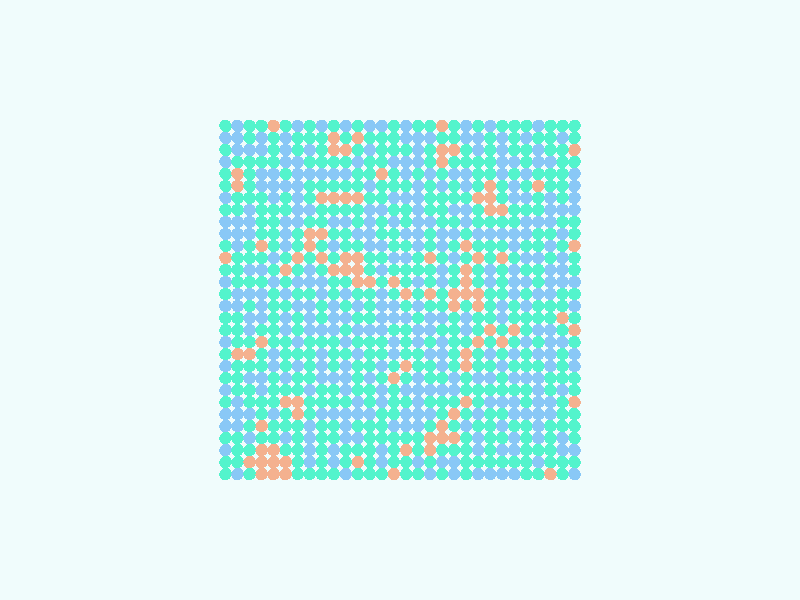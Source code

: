 global_settings {
  assumed_gamma 1
}
light_source {
  <-0.6, 1.6, 3.7>*10000
  rgb 1.3
}
camera {
  location <0,0,100>
  look_at <0,0,0>
}
background {
  color rgb < 0.87, 0.97, 0.97 >
}
sphere {
< -29.0, -29.0, 0 >, 1.0

pigment { color rgb < 0.24912239057944718, 0.5790336474849785, 0.9191707057667363 >
}}
sphere {
< -29.0, -27.0, 0 >, 1.0

pigment { color rgb < 0.08599707934730316, 0.9074510314746544, 0.6031493814684662 >
}}
sphere {
< -29.0, -25.0, 0 >, 1.0

pigment { color rgb < 0.24912239057944718, 0.5790336474849785, 0.9191707057667363 >
}}
sphere {
< -29.0, -23.0, 0 >, 1.0

pigment { color rgb < 0.08599707934730316, 0.9074510314746544, 0.6031493814684662 >
}}
sphere {
< -29.0, -21.0, 0 >, 1.0

pigment { color rgb < 0.08599707934730316, 0.9074510314746544, 0.6031493814684662 >
}}
sphere {
< -29.0, -19.0, 0 >, 1.0

pigment { color rgb < 0.08599707934730316, 0.9074510314746544, 0.6031493814684662 >
}}
sphere {
< -29.0, -17.0, 0 >, 1.0

pigment { color rgb < 0.9056665404895159, 0.43986664064765935, 0.2738660550450954 >
}}
sphere {
< -29.0, -15.0, 0 >, 1.0

pigment { color rgb < 0.08599707934730316, 0.9074510314746544, 0.6031493814684662 >
}}
sphere {
< -29.0, -13.0, 0 >, 1.0

pigment { color rgb < 0.08599707934730316, 0.9074510314746544, 0.6031493814684662 >
}}
sphere {
< -29.0, -11.0, 0 >, 1.0

pigment { color rgb < 0.24912239057944718, 0.5790336474849785, 0.9191707057667363 >
}}
sphere {
< -29.0, -9.0, 0 >, 1.0

pigment { color rgb < 0.24912239057944718, 0.5790336474849785, 0.9191707057667363 >
}}
sphere {
< -29.0, -7.0, 0 >, 1.0

pigment { color rgb < 0.08599707934730316, 0.9074510314746544, 0.6031493814684662 >
}}
sphere {
< -29.0, -5.0, 0 >, 1.0

pigment { color rgb < 0.9056665404895159, 0.43986664064765935, 0.2738660550450954 >
}}
sphere {
< -29.0, -3.0, 0 >, 1.0

pigment { color rgb < 0.08599707934730316, 0.9074510314746544, 0.6031493814684662 >
}}
sphere {
< -29.0, -1.0, 0 >, 1.0

pigment { color rgb < 0.24912239057944718, 0.5790336474849785, 0.9191707057667363 >
}}
sphere {
< -29.0, 1.0, 0 >, 1.0

pigment { color rgb < 0.08599707934730316, 0.9074510314746544, 0.6031493814684662 >
}}
sphere {
< -29.0, 3.0, 0 >, 1.0

pigment { color rgb < 0.24912239057944718, 0.5790336474849785, 0.9191707057667363 >
}}
sphere {
< -29.0, 5.0, 0 >, 1.0

pigment { color rgb < 0.08599707934730316, 0.9074510314746544, 0.6031493814684662 >
}}
sphere {
< -29.0, 7.0, 0 >, 1.0

pigment { color rgb < 0.08599707934730316, 0.9074510314746544, 0.6031493814684662 >
}}
sphere {
< -29.0, 9.0, 0 >, 1.0

pigment { color rgb < 0.9056665404895159, 0.43986664064765935, 0.2738660550450954 >
}}
sphere {
< -29.0, 11.0, 0 >, 1.0

pigment { color rgb < 0.08599707934730316, 0.9074510314746544, 0.6031493814684662 >
}}
sphere {
< -29.0, 13.0, 0 >, 1.0

pigment { color rgb < 0.08599707934730316, 0.9074510314746544, 0.6031493814684662 >
}}
sphere {
< -29.0, 15.0, 0 >, 1.0

pigment { color rgb < 0.24912239057944718, 0.5790336474849785, 0.9191707057667363 >
}}
sphere {
< -29.0, 17.0, 0 >, 1.0

pigment { color rgb < 0.24912239057944718, 0.5790336474849785, 0.9191707057667363 >
}}
sphere {
< -29.0, 19.0, 0 >, 1.0

pigment { color rgb < 0.24912239057944718, 0.5790336474849785, 0.9191707057667363 >
}}
sphere {
< -29.0, 21.0, 0 >, 1.0

pigment { color rgb < 0.24912239057944718, 0.5790336474849785, 0.9191707057667363 >
}}
sphere {
< -29.0, 23.0, 0 >, 1.0

pigment { color rgb < 0.08599707934730316, 0.9074510314746544, 0.6031493814684662 >
}}
sphere {
< -29.0, 25.0, 0 >, 1.0

pigment { color rgb < 0.9056665404895159, 0.43986664064765935, 0.2738660550450954 >
}}
sphere {
< -29.0, 27.0, 0 >, 1.0

pigment { color rgb < 0.08599707934730316, 0.9074510314746544, 0.6031493814684662 >
}}
sphere {
< -29.0, 29.0, 0 >, 1.0

pigment { color rgb < 0.08599707934730316, 0.9074510314746544, 0.6031493814684662 >
}}
sphere {
< -27.0, -29.0, 0 >, 1.0

pigment { color rgb < 0.08599707934730316, 0.9074510314746544, 0.6031493814684662 >
}}
sphere {
< -27.0, -27.0, 0 >, 1.0

pigment { color rgb < 0.08599707934730316, 0.9074510314746544, 0.6031493814684662 >
}}
sphere {
< -27.0, -25.0, 0 >, 1.0

pigment { color rgb < 0.24912239057944718, 0.5790336474849785, 0.9191707057667363 >
}}
sphere {
< -27.0, -23.0, 0 >, 1.0

pigment { color rgb < 0.24912239057944718, 0.5790336474849785, 0.9191707057667363 >
}}
sphere {
< -27.0, -21.0, 0 >, 1.0

pigment { color rgb < 0.08599707934730316, 0.9074510314746544, 0.6031493814684662 >
}}
sphere {
< -27.0, -19.0, 0 >, 1.0

pigment { color rgb < 0.08599707934730316, 0.9074510314746544, 0.6031493814684662 >
}}
sphere {
< -27.0, -17.0, 0 >, 1.0

pigment { color rgb < 0.08599707934730316, 0.9074510314746544, 0.6031493814684662 >
}}
sphere {
< -27.0, -15.0, 0 >, 1.0

pigment { color rgb < 0.24912239057944718, 0.5790336474849785, 0.9191707057667363 >
}}
sphere {
< -27.0, -13.0, 0 >, 1.0

pigment { color rgb < 0.08599707934730316, 0.9074510314746544, 0.6031493814684662 >
}}
sphere {
< -27.0, -11.0, 0 >, 1.0

pigment { color rgb < 0.08599707934730316, 0.9074510314746544, 0.6031493814684662 >
}}
sphere {
< -27.0, -9.0, 0 >, 1.0

pigment { color rgb < 0.08599707934730316, 0.9074510314746544, 0.6031493814684662 >
}}
sphere {
< -27.0, -7.0, 0 >, 1.0

pigment { color rgb < 0.24912239057944718, 0.5790336474849785, 0.9191707057667363 >
}}
sphere {
< -27.0, -5.0, 0 >, 1.0

pigment { color rgb < 0.08599707934730316, 0.9074510314746544, 0.6031493814684662 >
}}
sphere {
< -27.0, -3.0, 0 >, 1.0

pigment { color rgb < 0.9056665404895159, 0.43986664064765935, 0.2738660550450954 >
}}
sphere {
< -27.0, -1.0, 0 >, 1.0

pigment { color rgb < 0.08599707934730316, 0.9074510314746544, 0.6031493814684662 >
}}
sphere {
< -27.0, 1.0, 0 >, 1.0

pigment { color rgb < 0.08599707934730316, 0.9074510314746544, 0.6031493814684662 >
}}
sphere {
< -27.0, 3.0, 0 >, 1.0

pigment { color rgb < 0.24912239057944718, 0.5790336474849785, 0.9191707057667363 >
}}
sphere {
< -27.0, 5.0, 0 >, 1.0

pigment { color rgb < 0.24912239057944718, 0.5790336474849785, 0.9191707057667363 >
}}
sphere {
< -27.0, 7.0, 0 >, 1.0

pigment { color rgb < 0.24912239057944718, 0.5790336474849785, 0.9191707057667363 >
}}
sphere {
< -27.0, 9.0, 0 >, 1.0

pigment { color rgb < 0.08599707934730316, 0.9074510314746544, 0.6031493814684662 >
}}
sphere {
< -27.0, 11.0, 0 >, 1.0

pigment { color rgb < 0.24912239057944718, 0.5790336474849785, 0.9191707057667363 >
}}
sphere {
< -27.0, 13.0, 0 >, 1.0

pigment { color rgb < 0.08599707934730316, 0.9074510314746544, 0.6031493814684662 >
}}
sphere {
< -27.0, 15.0, 0 >, 1.0

pigment { color rgb < 0.24912239057944718, 0.5790336474849785, 0.9191707057667363 >
}}
sphere {
< -27.0, 17.0, 0 >, 1.0

pigment { color rgb < 0.08599707934730316, 0.9074510314746544, 0.6031493814684662 >
}}
sphere {
< -27.0, 19.0, 0 >, 1.0

pigment { color rgb < 0.08599707934730316, 0.9074510314746544, 0.6031493814684662 >
}}
sphere {
< -27.0, 21.0, 0 >, 1.0

pigment { color rgb < 0.08599707934730316, 0.9074510314746544, 0.6031493814684662 >
}}
sphere {
< -27.0, 23.0, 0 >, 1.0

pigment { color rgb < 0.08599707934730316, 0.9074510314746544, 0.6031493814684662 >
}}
sphere {
< -27.0, 25.0, 0 >, 1.0

pigment { color rgb < 0.08599707934730316, 0.9074510314746544, 0.6031493814684662 >
}}
sphere {
< -27.0, 27.0, 0 >, 1.0

pigment { color rgb < 0.24912239057944718, 0.5790336474849785, 0.9191707057667363 >
}}
sphere {
< -27.0, 29.0, 0 >, 1.0

pigment { color rgb < 0.08599707934730316, 0.9074510314746544, 0.6031493814684662 >
}}
sphere {
< -25.0, -29.0, 0 >, 1.0

pigment { color rgb < 0.9056665404895159, 0.43986664064765935, 0.2738660550450954 >
}}
sphere {
< -25.0, -27.0, 0 >, 1.0

pigment { color rgb < 0.08599707934730316, 0.9074510314746544, 0.6031493814684662 >
}}
sphere {
< -25.0, -25.0, 0 >, 1.0

pigment { color rgb < 0.08599707934730316, 0.9074510314746544, 0.6031493814684662 >
}}
sphere {
< -25.0, -23.0, 0 >, 1.0

pigment { color rgb < 0.08599707934730316, 0.9074510314746544, 0.6031493814684662 >
}}
sphere {
< -25.0, -21.0, 0 >, 1.0

pigment { color rgb < 0.08599707934730316, 0.9074510314746544, 0.6031493814684662 >
}}
sphere {
< -25.0, -19.0, 0 >, 1.0

pigment { color rgb < 0.24912239057944718, 0.5790336474849785, 0.9191707057667363 >
}}
sphere {
< -25.0, -17.0, 0 >, 1.0

pigment { color rgb < 0.24912239057944718, 0.5790336474849785, 0.9191707057667363 >
}}
sphere {
< -25.0, -15.0, 0 >, 1.0

pigment { color rgb < 0.08599707934730316, 0.9074510314746544, 0.6031493814684662 >
}}
sphere {
< -25.0, -13.0, 0 >, 1.0

pigment { color rgb < 0.08599707934730316, 0.9074510314746544, 0.6031493814684662 >
}}
sphere {
< -25.0, -11.0, 0 >, 1.0

pigment { color rgb < 0.24912239057944718, 0.5790336474849785, 0.9191707057667363 >
}}
sphere {
< -25.0, -9.0, 0 >, 1.0

pigment { color rgb < 0.24912239057944718, 0.5790336474849785, 0.9191707057667363 >
}}
sphere {
< -25.0, -7.0, 0 >, 1.0

pigment { color rgb < 0.24912239057944718, 0.5790336474849785, 0.9191707057667363 >
}}
sphere {
< -25.0, -5.0, 0 >, 1.0

pigment { color rgb < 0.24912239057944718, 0.5790336474849785, 0.9191707057667363 >
}}
sphere {
< -25.0, -3.0, 0 >, 1.0

pigment { color rgb < 0.08599707934730316, 0.9074510314746544, 0.6031493814684662 >
}}
sphere {
< -25.0, -1.0, 0 >, 1.0

pigment { color rgb < 0.08599707934730316, 0.9074510314746544, 0.6031493814684662 >
}}
sphere {
< -25.0, 1.0, 0 >, 1.0

pigment { color rgb < 0.24912239057944718, 0.5790336474849785, 0.9191707057667363 >
}}
sphere {
< -25.0, 3.0, 0 >, 1.0

pigment { color rgb < 0.24912239057944718, 0.5790336474849785, 0.9191707057667363 >
}}
sphere {
< -25.0, 5.0, 0 >, 1.0

pigment { color rgb < 0.24912239057944718, 0.5790336474849785, 0.9191707057667363 >
}}
sphere {
< -25.0, 7.0, 0 >, 1.0

pigment { color rgb < 0.08599707934730316, 0.9074510314746544, 0.6031493814684662 >
}}
sphere {
< -25.0, 9.0, 0 >, 1.0

pigment { color rgb < 0.24912239057944718, 0.5790336474849785, 0.9191707057667363 >
}}
sphere {
< -25.0, 11.0, 0 >, 1.0

pigment { color rgb < 0.08599707934730316, 0.9074510314746544, 0.6031493814684662 >
}}
sphere {
< -25.0, 13.0, 0 >, 1.0

pigment { color rgb < 0.24912239057944718, 0.5790336474849785, 0.9191707057667363 >
}}
sphere {
< -25.0, 15.0, 0 >, 1.0

pigment { color rgb < 0.24912239057944718, 0.5790336474849785, 0.9191707057667363 >
}}
sphere {
< -25.0, 17.0, 0 >, 1.0

pigment { color rgb < 0.24912239057944718, 0.5790336474849785, 0.9191707057667363 >
}}
sphere {
< -25.0, 19.0, 0 >, 1.0

pigment { color rgb < 0.08599707934730316, 0.9074510314746544, 0.6031493814684662 >
}}
sphere {
< -25.0, 21.0, 0 >, 1.0

pigment { color rgb < 0.08599707934730316, 0.9074510314746544, 0.6031493814684662 >
}}
sphere {
< -25.0, 23.0, 0 >, 1.0

pigment { color rgb < 0.24912239057944718, 0.5790336474849785, 0.9191707057667363 >
}}
sphere {
< -25.0, 25.0, 0 >, 1.0

pigment { color rgb < 0.08599707934730316, 0.9074510314746544, 0.6031493814684662 >
}}
sphere {
< -25.0, 27.0, 0 >, 1.0

pigment { color rgb < 0.08599707934730316, 0.9074510314746544, 0.6031493814684662 >
}}
sphere {
< -25.0, 29.0, 0 >, 1.0

pigment { color rgb < 0.08599707934730316, 0.9074510314746544, 0.6031493814684662 >
}}
sphere {
< -23.0, -29.0, 0 >, 1.0

pigment { color rgb < 0.08599707934730316, 0.9074510314746544, 0.6031493814684662 >
}}
sphere {
< -23.0, -27.0, 0 >, 1.0

pigment { color rgb < 0.24912239057944718, 0.5790336474849785, 0.9191707057667363 >
}}
sphere {
< -23.0, -25.0, 0 >, 1.0

pigment { color rgb < 0.08599707934730316, 0.9074510314746544, 0.6031493814684662 >
}}
sphere {
< -23.0, -23.0, 0 >, 1.0

pigment { color rgb < 0.24912239057944718, 0.5790336474849785, 0.9191707057667363 >
}}
sphere {
< -23.0, -21.0, 0 >, 1.0

pigment { color rgb < 0.24912239057944718, 0.5790336474849785, 0.9191707057667363 >
}}
sphere {
< -23.0, -19.0, 0 >, 1.0

pigment { color rgb < 0.24912239057944718, 0.5790336474849785, 0.9191707057667363 >
}}
sphere {
< -23.0, -17.0, 0 >, 1.0

pigment { color rgb < 0.24912239057944718, 0.5790336474849785, 0.9191707057667363 >
}}
sphere {
< -23.0, -15.0, 0 >, 1.0

pigment { color rgb < 0.24912239057944718, 0.5790336474849785, 0.9191707057667363 >
}}
sphere {
< -23.0, -13.0, 0 >, 1.0

pigment { color rgb < 0.24912239057944718, 0.5790336474849785, 0.9191707057667363 >
}}
sphere {
< -23.0, -11.0, 0 >, 1.0

pigment { color rgb < 0.08599707934730316, 0.9074510314746544, 0.6031493814684662 >
}}
sphere {
< -23.0, -9.0, 0 >, 1.0

pigment { color rgb < 0.24912239057944718, 0.5790336474849785, 0.9191707057667363 >
}}
sphere {
< -23.0, -7.0, 0 >, 1.0

pigment { color rgb < 0.08599707934730316, 0.9074510314746544, 0.6031493814684662 >
}}
sphere {
< -23.0, -5.0, 0 >, 1.0

pigment { color rgb < 0.24912239057944718, 0.5790336474849785, 0.9191707057667363 >
}}
sphere {
< -23.0, -3.0, 0 >, 1.0

pigment { color rgb < 0.08599707934730316, 0.9074510314746544, 0.6031493814684662 >
}}
sphere {
< -23.0, -1.0, 0 >, 1.0

pigment { color rgb < 0.08599707934730316, 0.9074510314746544, 0.6031493814684662 >
}}
sphere {
< -23.0, 1.0, 0 >, 1.0

pigment { color rgb < 0.24912239057944718, 0.5790336474849785, 0.9191707057667363 >
}}
sphere {
< -23.0, 3.0, 0 >, 1.0

pigment { color rgb < 0.08599707934730316, 0.9074510314746544, 0.6031493814684662 >
}}
sphere {
< -23.0, 5.0, 0 >, 1.0

pigment { color rgb < 0.08599707934730316, 0.9074510314746544, 0.6031493814684662 >
}}
sphere {
< -23.0, 7.0, 0 >, 1.0

pigment { color rgb < 0.24912239057944718, 0.5790336474849785, 0.9191707057667363 >
}}
sphere {
< -23.0, 9.0, 0 >, 1.0

pigment { color rgb < 0.08599707934730316, 0.9074510314746544, 0.6031493814684662 >
}}
sphere {
< -23.0, 11.0, 0 >, 1.0

pigment { color rgb < 0.08599707934730316, 0.9074510314746544, 0.6031493814684662 >
}}
sphere {
< -23.0, 13.0, 0 >, 1.0

pigment { color rgb < 0.24912239057944718, 0.5790336474849785, 0.9191707057667363 >
}}
sphere {
< -23.0, 15.0, 0 >, 1.0

pigment { color rgb < 0.08599707934730316, 0.9074510314746544, 0.6031493814684662 >
}}
sphere {
< -23.0, 17.0, 0 >, 1.0

pigment { color rgb < 0.08599707934730316, 0.9074510314746544, 0.6031493814684662 >
}}
sphere {
< -23.0, 19.0, 0 >, 1.0

pigment { color rgb < 0.9056665404895159, 0.43986664064765935, 0.2738660550450954 >
}}
sphere {
< -23.0, 21.0, 0 >, 1.0

pigment { color rgb < 0.08599707934730316, 0.9074510314746544, 0.6031493814684662 >
}}
sphere {
< -23.0, 23.0, 0 >, 1.0

pigment { color rgb < 0.24912239057944718, 0.5790336474849785, 0.9191707057667363 >
}}
sphere {
< -23.0, 25.0, 0 >, 1.0

pigment { color rgb < 0.24912239057944718, 0.5790336474849785, 0.9191707057667363 >
}}
sphere {
< -23.0, 27.0, 0 >, 1.0

pigment { color rgb < 0.08599707934730316, 0.9074510314746544, 0.6031493814684662 >
}}
sphere {
< -23.0, 29.0, 0 >, 1.0

pigment { color rgb < 0.24912239057944718, 0.5790336474849785, 0.9191707057667363 >
}}
sphere {
< -21.0, -29.0, 0 >, 1.0

pigment { color rgb < 0.08599707934730316, 0.9074510314746544, 0.6031493814684662 >
}}
sphere {
< -21.0, -27.0, 0 >, 1.0

pigment { color rgb < 0.08599707934730316, 0.9074510314746544, 0.6031493814684662 >
}}
sphere {
< -21.0, -25.0, 0 >, 1.0

pigment { color rgb < 0.08599707934730316, 0.9074510314746544, 0.6031493814684662 >
}}
sphere {
< -21.0, -23.0, 0 >, 1.0

pigment { color rgb < 0.08599707934730316, 0.9074510314746544, 0.6031493814684662 >
}}
sphere {
< -21.0, -21.0, 0 >, 1.0

pigment { color rgb < 0.08599707934730316, 0.9074510314746544, 0.6031493814684662 >
}}
sphere {
< -21.0, -19.0, 0 >, 1.0

pigment { color rgb < 0.24912239057944718, 0.5790336474849785, 0.9191707057667363 >
}}
sphere {
< -21.0, -17.0, 0 >, 1.0

pigment { color rgb < 0.08599707934730316, 0.9074510314746544, 0.6031493814684662 >
}}
sphere {
< -21.0, -15.0, 0 >, 1.0

pigment { color rgb < 0.08599707934730316, 0.9074510314746544, 0.6031493814684662 >
}}
sphere {
< -21.0, -13.0, 0 >, 1.0

pigment { color rgb < 0.24912239057944718, 0.5790336474849785, 0.9191707057667363 >
}}
sphere {
< -21.0, -11.0, 0 >, 1.0

pigment { color rgb < 0.08599707934730316, 0.9074510314746544, 0.6031493814684662 >
}}
sphere {
< -21.0, -9.0, 0 >, 1.0

pigment { color rgb < 0.08599707934730316, 0.9074510314746544, 0.6031493814684662 >
}}
sphere {
< -21.0, -7.0, 0 >, 1.0

pigment { color rgb < 0.24912239057944718, 0.5790336474849785, 0.9191707057667363 >
}}
sphere {
< -21.0, -5.0, 0 >, 1.0

pigment { color rgb < 0.08599707934730316, 0.9074510314746544, 0.6031493814684662 >
}}
sphere {
< -21.0, -3.0, 0 >, 1.0

pigment { color rgb < 0.08599707934730316, 0.9074510314746544, 0.6031493814684662 >
}}
sphere {
< -21.0, -1.0, 0 >, 1.0

pigment { color rgb < 0.24912239057944718, 0.5790336474849785, 0.9191707057667363 >
}}
sphere {
< -21.0, 1.0, 0 >, 1.0

pigment { color rgb < 0.08599707934730316, 0.9074510314746544, 0.6031493814684662 >
}}
sphere {
< -21.0, 3.0, 0 >, 1.0

pigment { color rgb < 0.24912239057944718, 0.5790336474849785, 0.9191707057667363 >
}}
sphere {
< -21.0, 5.0, 0 >, 1.0

pigment { color rgb < 0.08599707934730316, 0.9074510314746544, 0.6031493814684662 >
}}
sphere {
< -21.0, 7.0, 0 >, 1.0

pigment { color rgb < 0.24912239057944718, 0.5790336474849785, 0.9191707057667363 >
}}
sphere {
< -21.0, 9.0, 0 >, 1.0

pigment { color rgb < 0.08599707934730316, 0.9074510314746544, 0.6031493814684662 >
}}
sphere {
< -21.0, 11.0, 0 >, 1.0

pigment { color rgb < 0.24912239057944718, 0.5790336474849785, 0.9191707057667363 >
}}
sphere {
< -21.0, 13.0, 0 >, 1.0

pigment { color rgb < 0.24912239057944718, 0.5790336474849785, 0.9191707057667363 >
}}
sphere {
< -21.0, 15.0, 0 >, 1.0

pigment { color rgb < 0.08599707934730316, 0.9074510314746544, 0.6031493814684662 >
}}
sphere {
< -21.0, 17.0, 0 >, 1.0

pigment { color rgb < 0.24912239057944718, 0.5790336474849785, 0.9191707057667363 >
}}
sphere {
< -21.0, 19.0, 0 >, 1.0

pigment { color rgb < 0.08599707934730316, 0.9074510314746544, 0.6031493814684662 >
}}
sphere {
< -21.0, 21.0, 0 >, 1.0

pigment { color rgb < 0.24912239057944718, 0.5790336474849785, 0.9191707057667363 >
}}
sphere {
< -21.0, 23.0, 0 >, 1.0

pigment { color rgb < 0.08599707934730316, 0.9074510314746544, 0.6031493814684662 >
}}
sphere {
< -21.0, 25.0, 0 >, 1.0

pigment { color rgb < 0.08599707934730316, 0.9074510314746544, 0.6031493814684662 >
}}
sphere {
< -21.0, 27.0, 0 >, 1.0

pigment { color rgb < 0.24912239057944718, 0.5790336474849785, 0.9191707057667363 >
}}
sphere {
< -21.0, 29.0, 0 >, 1.0

pigment { color rgb < 0.08599707934730316, 0.9074510314746544, 0.6031493814684662 >
}}
sphere {
< -19.0, -29.0, 0 >, 1.0

pigment { color rgb < 0.24912239057944718, 0.5790336474849785, 0.9191707057667363 >
}}
sphere {
< -19.0, -27.0, 0 >, 1.0

pigment { color rgb < 0.08599707934730316, 0.9074510314746544, 0.6031493814684662 >
}}
sphere {
< -19.0, -25.0, 0 >, 1.0

pigment { color rgb < 0.24912239057944718, 0.5790336474849785, 0.9191707057667363 >
}}
sphere {
< -19.0, -23.0, 0 >, 1.0

pigment { color rgb < 0.24912239057944718, 0.5790336474849785, 0.9191707057667363 >
}}
sphere {
< -19.0, -21.0, 0 >, 1.0

pigment { color rgb < 0.08599707934730316, 0.9074510314746544, 0.6031493814684662 >
}}
sphere {
< -19.0, -19.0, 0 >, 1.0

pigment { color rgb < 0.24912239057944718, 0.5790336474849785, 0.9191707057667363 >
}}
sphere {
< -19.0, -17.0, 0 >, 1.0

pigment { color rgb < 0.24912239057944718, 0.5790336474849785, 0.9191707057667363 >
}}
sphere {
< -19.0, -15.0, 0 >, 1.0

pigment { color rgb < 0.08599707934730316, 0.9074510314746544, 0.6031493814684662 >
}}
sphere {
< -19.0, -13.0, 0 >, 1.0

pigment { color rgb < 0.24912239057944718, 0.5790336474849785, 0.9191707057667363 >
}}
sphere {
< -19.0, -11.0, 0 >, 1.0

pigment { color rgb < 0.08599707934730316, 0.9074510314746544, 0.6031493814684662 >
}}
sphere {
< -19.0, -9.0, 0 >, 1.0

pigment { color rgb < 0.24912239057944718, 0.5790336474849785, 0.9191707057667363 >
}}
sphere {
< -19.0, -7.0, 0 >, 1.0

pigment { color rgb < 0.08599707934730316, 0.9074510314746544, 0.6031493814684662 >
}}
sphere {
< -19.0, -5.0, 0 >, 1.0

pigment { color rgb < 0.9056665404895159, 0.43986664064765935, 0.2738660550450954 >
}}
sphere {
< -19.0, -3.0, 0 >, 1.0

pigment { color rgb < 0.08599707934730316, 0.9074510314746544, 0.6031493814684662 >
}}
sphere {
< -19.0, -1.0, 0 >, 1.0

pigment { color rgb < 0.08599707934730316, 0.9074510314746544, 0.6031493814684662 >
}}
sphere {
< -19.0, 1.0, 0 >, 1.0

pigment { color rgb < 0.24912239057944718, 0.5790336474849785, 0.9191707057667363 >
}}
sphere {
< -19.0, 3.0, 0 >, 1.0

pigment { color rgb < 0.24912239057944718, 0.5790336474849785, 0.9191707057667363 >
}}
sphere {
< -19.0, 5.0, 0 >, 1.0

pigment { color rgb < 0.24912239057944718, 0.5790336474849785, 0.9191707057667363 >
}}
sphere {
< -19.0, 7.0, 0 >, 1.0

pigment { color rgb < 0.08599707934730316, 0.9074510314746544, 0.6031493814684662 >
}}
sphere {
< -19.0, 9.0, 0 >, 1.0

pigment { color rgb < 0.24912239057944718, 0.5790336474849785, 0.9191707057667363 >
}}
sphere {
< -19.0, 11.0, 0 >, 1.0

pigment { color rgb < 0.24912239057944718, 0.5790336474849785, 0.9191707057667363 >
}}
sphere {
< -19.0, 13.0, 0 >, 1.0

pigment { color rgb < 0.08599707934730316, 0.9074510314746544, 0.6031493814684662 >
}}
sphere {
< -19.0, 15.0, 0 >, 1.0

pigment { color rgb < 0.08599707934730316, 0.9074510314746544, 0.6031493814684662 >
}}
sphere {
< -19.0, 17.0, 0 >, 1.0

pigment { color rgb < 0.24912239057944718, 0.5790336474849785, 0.9191707057667363 >
}}
sphere {
< -19.0, 19.0, 0 >, 1.0

pigment { color rgb < 0.24912239057944718, 0.5790336474849785, 0.9191707057667363 >
}}
sphere {
< -19.0, 21.0, 0 >, 1.0

pigment { color rgb < 0.08599707934730316, 0.9074510314746544, 0.6031493814684662 >
}}
sphere {
< -19.0, 23.0, 0 >, 1.0

pigment { color rgb < 0.24912239057944718, 0.5790336474849785, 0.9191707057667363 >
}}
sphere {
< -19.0, 25.0, 0 >, 1.0

pigment { color rgb < 0.08599707934730316, 0.9074510314746544, 0.6031493814684662 >
}}
sphere {
< -19.0, 27.0, 0 >, 1.0

pigment { color rgb < 0.08599707934730316, 0.9074510314746544, 0.6031493814684662 >
}}
sphere {
< -19.0, 29.0, 0 >, 1.0

pigment { color rgb < 0.08599707934730316, 0.9074510314746544, 0.6031493814684662 >
}}
sphere {
< -17.0, -29.0, 0 >, 1.0

pigment { color rgb < 0.24912239057944718, 0.5790336474849785, 0.9191707057667363 >
}}
sphere {
< -17.0, -27.0, 0 >, 1.0

pigment { color rgb < 0.08599707934730316, 0.9074510314746544, 0.6031493814684662 >
}}
sphere {
< -17.0, -25.0, 0 >, 1.0

pigment { color rgb < 0.24912239057944718, 0.5790336474849785, 0.9191707057667363 >
}}
sphere {
< -17.0, -23.0, 0 >, 1.0

pigment { color rgb < 0.08599707934730316, 0.9074510314746544, 0.6031493814684662 >
}}
sphere {
< -17.0, -21.0, 0 >, 1.0

pigment { color rgb < 0.24912239057944718, 0.5790336474849785, 0.9191707057667363 >
}}
sphere {
< -17.0, -19.0, 0 >, 1.0

pigment { color rgb < 0.08599707934730316, 0.9074510314746544, 0.6031493814684662 >
}}
sphere {
< -17.0, -17.0, 0 >, 1.0

pigment { color rgb < 0.24912239057944718, 0.5790336474849785, 0.9191707057667363 >
}}
sphere {
< -17.0, -15.0, 0 >, 1.0

pigment { color rgb < 0.08599707934730316, 0.9074510314746544, 0.6031493814684662 >
}}
sphere {
< -17.0, -13.0, 0 >, 1.0

pigment { color rgb < 0.08599707934730316, 0.9074510314746544, 0.6031493814684662 >
}}
sphere {
< -17.0, -11.0, 0 >, 1.0

pigment { color rgb < 0.24912239057944718, 0.5790336474849785, 0.9191707057667363 >
}}
sphere {
< -17.0, -9.0, 0 >, 1.0

pigment { color rgb < 0.08599707934730316, 0.9074510314746544, 0.6031493814684662 >
}}
sphere {
< -17.0, -7.0, 0 >, 1.0

pigment { color rgb < 0.9056665404895159, 0.43986664064765935, 0.2738660550450954 >
}}
sphere {
< -17.0, -5.0, 0 >, 1.0

pigment { color rgb < 0.08599707934730316, 0.9074510314746544, 0.6031493814684662 >
}}
sphere {
< -17.0, -3.0, 0 >, 1.0

pigment { color rgb < 0.24912239057944718, 0.5790336474849785, 0.9191707057667363 >
}}
sphere {
< -17.0, -1.0, 0 >, 1.0

pigment { color rgb < 0.24912239057944718, 0.5790336474849785, 0.9191707057667363 >
}}
sphere {
< -17.0, 1.0, 0 >, 1.0

pigment { color rgb < 0.08599707934730316, 0.9074510314746544, 0.6031493814684662 >
}}
sphere {
< -17.0, 3.0, 0 >, 1.0

pigment { color rgb < 0.08599707934730316, 0.9074510314746544, 0.6031493814684662 >
}}
sphere {
< -17.0, 5.0, 0 >, 1.0

pigment { color rgb < 0.08599707934730316, 0.9074510314746544, 0.6031493814684662 >
}}
sphere {
< -17.0, 7.0, 0 >, 1.0

pigment { color rgb < 0.9056665404895159, 0.43986664064765935, 0.2738660550450954 >
}}
sphere {
< -17.0, 9.0, 0 >, 1.0

pigment { color rgb < 0.08599707934730316, 0.9074510314746544, 0.6031493814684662 >
}}
sphere {
< -17.0, 11.0, 0 >, 1.0

pigment { color rgb < 0.24912239057944718, 0.5790336474849785, 0.9191707057667363 >
}}
sphere {
< -17.0, 13.0, 0 >, 1.0

pigment { color rgb < 0.08599707934730316, 0.9074510314746544, 0.6031493814684662 >
}}
sphere {
< -17.0, 15.0, 0 >, 1.0

pigment { color rgb < 0.9056665404895159, 0.43986664064765935, 0.2738660550450954 >
}}
sphere {
< -17.0, 17.0, 0 >, 1.0

pigment { color rgb < 0.08599707934730316, 0.9074510314746544, 0.6031493814684662 >
}}
sphere {
< -17.0, 19.0, 0 >, 1.0

pigment { color rgb < 0.08599707934730316, 0.9074510314746544, 0.6031493814684662 >
}}
sphere {
< -17.0, 21.0, 0 >, 1.0

pigment { color rgb < 0.24912239057944718, 0.5790336474849785, 0.9191707057667363 >
}}
sphere {
< -17.0, 23.0, 0 >, 1.0

pigment { color rgb < 0.24912239057944718, 0.5790336474849785, 0.9191707057667363 >
}}
sphere {
< -17.0, 25.0, 0 >, 1.0

pigment { color rgb < 0.24912239057944718, 0.5790336474849785, 0.9191707057667363 >
}}
sphere {
< -17.0, 27.0, 0 >, 1.0

pigment { color rgb < 0.24912239057944718, 0.5790336474849785, 0.9191707057667363 >
}}
sphere {
< -17.0, 29.0, 0 >, 1.0

pigment { color rgb < 0.08599707934730316, 0.9074510314746544, 0.6031493814684662 >
}}
sphere {
< -15.0, -29.0, 0 >, 1.0

pigment { color rgb < 0.24912239057944718, 0.5790336474849785, 0.9191707057667363 >
}}
sphere {
< -15.0, -27.0, 0 >, 1.0

pigment { color rgb < 0.08599707934730316, 0.9074510314746544, 0.6031493814684662 >
}}
sphere {
< -15.0, -25.0, 0 >, 1.0

pigment { color rgb < 0.08599707934730316, 0.9074510314746544, 0.6031493814684662 >
}}
sphere {
< -15.0, -23.0, 0 >, 1.0

pigment { color rgb < 0.08599707934730316, 0.9074510314746544, 0.6031493814684662 >
}}
sphere {
< -15.0, -21.0, 0 >, 1.0

pigment { color rgb < 0.08599707934730316, 0.9074510314746544, 0.6031493814684662 >
}}
sphere {
< -15.0, -19.0, 0 >, 1.0

pigment { color rgb < 0.08599707934730316, 0.9074510314746544, 0.6031493814684662 >
}}
sphere {
< -15.0, -17.0, 0 >, 1.0

pigment { color rgb < 0.24912239057944718, 0.5790336474849785, 0.9191707057667363 >
}}
sphere {
< -15.0, -15.0, 0 >, 1.0

pigment { color rgb < 0.08599707934730316, 0.9074510314746544, 0.6031493814684662 >
}}
sphere {
< -15.0, -13.0, 0 >, 1.0

pigment { color rgb < 0.24912239057944718, 0.5790336474849785, 0.9191707057667363 >
}}
sphere {
< -15.0, -11.0, 0 >, 1.0

pigment { color rgb < 0.08599707934730316, 0.9074510314746544, 0.6031493814684662 >
}}
sphere {
< -15.0, -9.0, 0 >, 1.0

pigment { color rgb < 0.24912239057944718, 0.5790336474849785, 0.9191707057667363 >
}}
sphere {
< -15.0, -7.0, 0 >, 1.0

pigment { color rgb < 0.08599707934730316, 0.9074510314746544, 0.6031493814684662 >
}}
sphere {
< -15.0, -5.0, 0 >, 1.0

pigment { color rgb < 0.9056665404895159, 0.43986664064765935, 0.2738660550450954 >
}}
sphere {
< -15.0, -3.0, 0 >, 1.0

pigment { color rgb < 0.08599707934730316, 0.9074510314746544, 0.6031493814684662 >
}}
sphere {
< -15.0, -1.0, 0 >, 1.0

pigment { color rgb < 0.08599707934730316, 0.9074510314746544, 0.6031493814684662 >
}}
sphere {
< -15.0, 1.0, 0 >, 1.0

pigment { color rgb < 0.08599707934730316, 0.9074510314746544, 0.6031493814684662 >
}}
sphere {
< -15.0, 3.0, 0 >, 1.0

pigment { color rgb < 0.24912239057944718, 0.5790336474849785, 0.9191707057667363 >
}}
sphere {
< -15.0, 5.0, 0 >, 1.0

pigment { color rgb < 0.24912239057944718, 0.5790336474849785, 0.9191707057667363 >
}}
sphere {
< -15.0, 7.0, 0 >, 1.0

pigment { color rgb < 0.08599707934730316, 0.9074510314746544, 0.6031493814684662 >
}}
sphere {
< -15.0, 9.0, 0 >, 1.0

pigment { color rgb < 0.08599707934730316, 0.9074510314746544, 0.6031493814684662 >
}}
sphere {
< -15.0, 11.0, 0 >, 1.0

pigment { color rgb < 0.24912239057944718, 0.5790336474849785, 0.9191707057667363 >
}}
sphere {
< -15.0, 13.0, 0 >, 1.0

pigment { color rgb < 0.08599707934730316, 0.9074510314746544, 0.6031493814684662 >
}}
sphere {
< -15.0, 15.0, 0 >, 1.0

pigment { color rgb < 0.9056665404895159, 0.43986664064765935, 0.2738660550450954 >
}}
sphere {
< -15.0, 17.0, 0 >, 1.0

pigment { color rgb < 0.9056665404895159, 0.43986664064765935, 0.2738660550450954 >
}}
sphere {
< -15.0, 19.0, 0 >, 1.0

pigment { color rgb < 0.9056665404895159, 0.43986664064765935, 0.2738660550450954 >
}}
sphere {
< -15.0, 21.0, 0 >, 1.0

pigment { color rgb < 0.08599707934730316, 0.9074510314746544, 0.6031493814684662 >
}}
sphere {
< -15.0, 23.0, 0 >, 1.0

pigment { color rgb < 0.08599707934730316, 0.9074510314746544, 0.6031493814684662 >
}}
sphere {
< -15.0, 25.0, 0 >, 1.0

pigment { color rgb < 0.08599707934730316, 0.9074510314746544, 0.6031493814684662 >
}}
sphere {
< -15.0, 27.0, 0 >, 1.0

pigment { color rgb < 0.08599707934730316, 0.9074510314746544, 0.6031493814684662 >
}}
sphere {
< -15.0, 29.0, 0 >, 1.0

pigment { color rgb < 0.24912239057944718, 0.5790336474849785, 0.9191707057667363 >
}}
sphere {
< -13.0, -29.0, 0 >, 1.0

pigment { color rgb < 0.24912239057944718, 0.5790336474849785, 0.9191707057667363 >
}}
sphere {
< -13.0, -27.0, 0 >, 1.0

pigment { color rgb < 0.08599707934730316, 0.9074510314746544, 0.6031493814684662 >
}}
sphere {
< -13.0, -25.0, 0 >, 1.0

pigment { color rgb < 0.24912239057944718, 0.5790336474849785, 0.9191707057667363 >
}}
sphere {
< -13.0, -23.0, 0 >, 1.0

pigment { color rgb < 0.24912239057944718, 0.5790336474849785, 0.9191707057667363 >
}}
sphere {
< -13.0, -21.0, 0 >, 1.0

pigment { color rgb < 0.08599707934730316, 0.9074510314746544, 0.6031493814684662 >
}}
sphere {
< -13.0, -19.0, 0 >, 1.0

pigment { color rgb < 0.24912239057944718, 0.5790336474849785, 0.9191707057667363 >
}}
sphere {
< -13.0, -17.0, 0 >, 1.0

pigment { color rgb < 0.08599707934730316, 0.9074510314746544, 0.6031493814684662 >
}}
sphere {
< -13.0, -15.0, 0 >, 1.0

pigment { color rgb < 0.08599707934730316, 0.9074510314746544, 0.6031493814684662 >
}}
sphere {
< -13.0, -13.0, 0 >, 1.0

pigment { color rgb < 0.24912239057944718, 0.5790336474849785, 0.9191707057667363 >
}}
sphere {
< -13.0, -11.0, 0 >, 1.0

pigment { color rgb < 0.08599707934730316, 0.9074510314746544, 0.6031493814684662 >
}}
sphere {
< -13.0, -9.0, 0 >, 1.0

pigment { color rgb < 0.08599707934730316, 0.9074510314746544, 0.6031493814684662 >
}}
sphere {
< -13.0, -7.0, 0 >, 1.0

pigment { color rgb < 0.9056665404895159, 0.43986664064765935, 0.2738660550450954 >
}}
sphere {
< -13.0, -5.0, 0 >, 1.0

pigment { color rgb < 0.08599707934730316, 0.9074510314746544, 0.6031493814684662 >
}}
sphere {
< -13.0, -3.0, 0 >, 1.0

pigment { color rgb < 0.08599707934730316, 0.9074510314746544, 0.6031493814684662 >
}}
sphere {
< -13.0, -1.0, 0 >, 1.0

pigment { color rgb < 0.9056665404895159, 0.43986664064765935, 0.2738660550450954 >
}}
sphere {
< -13.0, 1.0, 0 >, 1.0

pigment { color rgb < 0.9056665404895159, 0.43986664064765935, 0.2738660550450954 >
}}
sphere {
< -13.0, 3.0, 0 >, 1.0

pigment { color rgb < 0.08599707934730316, 0.9074510314746544, 0.6031493814684662 >
}}
sphere {
< -13.0, 5.0, 0 >, 1.0

pigment { color rgb < 0.08599707934730316, 0.9074510314746544, 0.6031493814684662 >
}}
sphere {
< -13.0, 7.0, 0 >, 1.0

pigment { color rgb < 0.9056665404895159, 0.43986664064765935, 0.2738660550450954 >
}}
sphere {
< -13.0, 9.0, 0 >, 1.0

pigment { color rgb < 0.08599707934730316, 0.9074510314746544, 0.6031493814684662 >
}}
sphere {
< -13.0, 11.0, 0 >, 1.0

pigment { color rgb < 0.24912239057944718, 0.5790336474849785, 0.9191707057667363 >
}}
sphere {
< -13.0, 13.0, 0 >, 1.0

pigment { color rgb < 0.08599707934730316, 0.9074510314746544, 0.6031493814684662 >
}}
sphere {
< -13.0, 15.0, 0 >, 1.0

pigment { color rgb < 0.08599707934730316, 0.9074510314746544, 0.6031493814684662 >
}}
sphere {
< -13.0, 17.0, 0 >, 1.0

pigment { color rgb < 0.9056665404895159, 0.43986664064765935, 0.2738660550450954 >
}}
sphere {
< -13.0, 19.0, 0 >, 1.0

pigment { color rgb < 0.08599707934730316, 0.9074510314746544, 0.6031493814684662 >
}}
sphere {
< -13.0, 21.0, 0 >, 1.0

pigment { color rgb < 0.08599707934730316, 0.9074510314746544, 0.6031493814684662 >
}}
sphere {
< -13.0, 23.0, 0 >, 1.0

pigment { color rgb < 0.08599707934730316, 0.9074510314746544, 0.6031493814684662 >
}}
sphere {
< -13.0, 25.0, 0 >, 1.0

pigment { color rgb < 0.24912239057944718, 0.5790336474849785, 0.9191707057667363 >
}}
sphere {
< -13.0, 27.0, 0 >, 1.0

pigment { color rgb < 0.24912239057944718, 0.5790336474849785, 0.9191707057667363 >
}}
sphere {
< -13.0, 29.0, 0 >, 1.0

pigment { color rgb < 0.08599707934730316, 0.9074510314746544, 0.6031493814684662 >
}}
sphere {
< -11.0, -29.0, 0 >, 1.0

pigment { color rgb < 0.08599707934730316, 0.9074510314746544, 0.6031493814684662 >
}}
sphere {
< -11.0, -27.0, 0 >, 1.0

pigment { color rgb < 0.08599707934730316, 0.9074510314746544, 0.6031493814684662 >
}}
sphere {
< -11.0, -25.0, 0 >, 1.0

pigment { color rgb < 0.08599707934730316, 0.9074510314746544, 0.6031493814684662 >
}}
sphere {
< -11.0, -23.0, 0 >, 1.0

pigment { color rgb < 0.08599707934730316, 0.9074510314746544, 0.6031493814684662 >
}}
sphere {
< -11.0, -21.0, 0 >, 1.0

pigment { color rgb < 0.24912239057944718, 0.5790336474849785, 0.9191707057667363 >
}}
sphere {
< -11.0, -19.0, 0 >, 1.0

pigment { color rgb < 0.08599707934730316, 0.9074510314746544, 0.6031493814684662 >
}}
sphere {
< -11.0, -17.0, 0 >, 1.0

pigment { color rgb < 0.9056665404895159, 0.43986664064765935, 0.2738660550450954 >
}}
sphere {
< -11.0, -15.0, 0 >, 1.0

pigment { color rgb < 0.08599707934730316, 0.9074510314746544, 0.6031493814684662 >
}}
sphere {
< -11.0, -13.0, 0 >, 1.0

pigment { color rgb < 0.08599707934730316, 0.9074510314746544, 0.6031493814684662 >
}}
sphere {
< -11.0, -11.0, 0 >, 1.0

pigment { color rgb < 0.9056665404895159, 0.43986664064765935, 0.2738660550450954 >
}}
sphere {
< -11.0, -9.0, 0 >, 1.0

pigment { color rgb < 0.9056665404895159, 0.43986664064765935, 0.2738660550450954 >
}}
sphere {
< -11.0, -7.0, 0 >, 1.0

pigment { color rgb < 0.08599707934730316, 0.9074510314746544, 0.6031493814684662 >
}}
sphere {
< -11.0, -5.0, 0 >, 1.0

pigment { color rgb < 0.24912239057944718, 0.5790336474849785, 0.9191707057667363 >
}}
sphere {
< -11.0, -3.0, 0 >, 1.0

pigment { color rgb < 0.24912239057944718, 0.5790336474849785, 0.9191707057667363 >
}}
sphere {
< -11.0, -1.0, 0 >, 1.0

pigment { color rgb < 0.08599707934730316, 0.9074510314746544, 0.6031493814684662 >
}}
sphere {
< -11.0, 1.0, 0 >, 1.0

pigment { color rgb < 0.9056665404895159, 0.43986664064765935, 0.2738660550450954 >
}}
sphere {
< -11.0, 3.0, 0 >, 1.0

pigment { color rgb < 0.9056665404895159, 0.43986664064765935, 0.2738660550450954 >
}}
sphere {
< -11.0, 5.0, 0 >, 1.0

pigment { color rgb < 0.9056665404895159, 0.43986664064765935, 0.2738660550450954 >
}}
sphere {
< -11.0, 7.0, 0 >, 1.0

pigment { color rgb < 0.08599707934730316, 0.9074510314746544, 0.6031493814684662 >
}}
sphere {
< -11.0, 9.0, 0 >, 1.0

pigment { color rgb < 0.9056665404895159, 0.43986664064765935, 0.2738660550450954 >
}}
sphere {
< -11.0, 11.0, 0 >, 1.0

pigment { color rgb < 0.08599707934730316, 0.9074510314746544, 0.6031493814684662 >
}}
sphere {
< -11.0, 13.0, 0 >, 1.0

pigment { color rgb < 0.24912239057944718, 0.5790336474849785, 0.9191707057667363 >
}}
sphere {
< -11.0, 15.0, 0 >, 1.0

pigment { color rgb < 0.24912239057944718, 0.5790336474849785, 0.9191707057667363 >
}}
sphere {
< -11.0, 17.0, 0 >, 1.0

pigment { color rgb < 0.08599707934730316, 0.9074510314746544, 0.6031493814684662 >
}}
sphere {
< -11.0, 19.0, 0 >, 1.0

pigment { color rgb < 0.24912239057944718, 0.5790336474849785, 0.9191707057667363 >
}}
sphere {
< -11.0, 21.0, 0 >, 1.0

pigment { color rgb < 0.24912239057944718, 0.5790336474849785, 0.9191707057667363 >
}}
sphere {
< -11.0, 23.0, 0 >, 1.0

pigment { color rgb < 0.08599707934730316, 0.9074510314746544, 0.6031493814684662 >
}}
sphere {
< -11.0, 25.0, 0 >, 1.0

pigment { color rgb < 0.08599707934730316, 0.9074510314746544, 0.6031493814684662 >
}}
sphere {
< -11.0, 27.0, 0 >, 1.0

pigment { color rgb < 0.24912239057944718, 0.5790336474849785, 0.9191707057667363 >
}}
sphere {
< -11.0, 29.0, 0 >, 1.0

pigment { color rgb < 0.24912239057944718, 0.5790336474849785, 0.9191707057667363 >
}}
sphere {
< -9.0, -29.0, 0 >, 1.0

pigment { color rgb < 0.24912239057944718, 0.5790336474849785, 0.9191707057667363 >
}}
sphere {
< -9.0, -27.0, 0 >, 1.0

pigment { color rgb < 0.24912239057944718, 0.5790336474849785, 0.9191707057667363 >
}}
sphere {
< -9.0, -25.0, 0 >, 1.0

pigment { color rgb < 0.08599707934730316, 0.9074510314746544, 0.6031493814684662 >
}}
sphere {
< -9.0, -23.0, 0 >, 1.0

pigment { color rgb < 0.9056665404895159, 0.43986664064765935, 0.2738660550450954 >
}}
sphere {
< -9.0, -21.0, 0 >, 1.0

pigment { color rgb < 0.08599707934730316, 0.9074510314746544, 0.6031493814684662 >
}}
sphere {
< -9.0, -19.0, 0 >, 1.0

pigment { color rgb < 0.9056665404895159, 0.43986664064765935, 0.2738660550450954 >
}}
sphere {
< -9.0, -17.0, 0 >, 1.0

pigment { color rgb < 0.08599707934730316, 0.9074510314746544, 0.6031493814684662 >
}}
sphere {
< -9.0, -15.0, 0 >, 1.0

pigment { color rgb < 0.24912239057944718, 0.5790336474849785, 0.9191707057667363 >
}}
sphere {
< -9.0, -13.0, 0 >, 1.0

pigment { color rgb < 0.24912239057944718, 0.5790336474849785, 0.9191707057667363 >
}}
sphere {
< -9.0, -11.0, 0 >, 1.0

pigment { color rgb < 0.08599707934730316, 0.9074510314746544, 0.6031493814684662 >
}}
sphere {
< -9.0, -9.0, 0 >, 1.0

pigment { color rgb < 0.08599707934730316, 0.9074510314746544, 0.6031493814684662 >
}}
sphere {
< -9.0, -7.0, 0 >, 1.0

pigment { color rgb < 0.08599707934730316, 0.9074510314746544, 0.6031493814684662 >
}}
sphere {
< -9.0, -5.0, 0 >, 1.0

pigment { color rgb < 0.08599707934730316, 0.9074510314746544, 0.6031493814684662 >
}}
sphere {
< -9.0, -3.0, 0 >, 1.0

pigment { color rgb < 0.08599707934730316, 0.9074510314746544, 0.6031493814684662 >
}}
sphere {
< -9.0, -1.0, 0 >, 1.0

pigment { color rgb < 0.9056665404895159, 0.43986664064765935, 0.2738660550450954 >
}}
sphere {
< -9.0, 1.0, 0 >, 1.0

pigment { color rgb < 0.9056665404895159, 0.43986664064765935, 0.2738660550450954 >
}}
sphere {
< -9.0, 3.0, 0 >, 1.0

pigment { color rgb < 0.08599707934730316, 0.9074510314746544, 0.6031493814684662 >
}}
sphere {
< -9.0, 5.0, 0 >, 1.0

pigment { color rgb < 0.08599707934730316, 0.9074510314746544, 0.6031493814684662 >
}}
sphere {
< -9.0, 7.0, 0 >, 1.0

pigment { color rgb < 0.24912239057944718, 0.5790336474849785, 0.9191707057667363 >
}}
sphere {
< -9.0, 9.0, 0 >, 1.0

pigment { color rgb < 0.08599707934730316, 0.9074510314746544, 0.6031493814684662 >
}}
sphere {
< -9.0, 11.0, 0 >, 1.0

pigment { color rgb < 0.24912239057944718, 0.5790336474849785, 0.9191707057667363 >
}}
sphere {
< -9.0, 13.0, 0 >, 1.0

pigment { color rgb < 0.08599707934730316, 0.9074510314746544, 0.6031493814684662 >
}}
sphere {
< -9.0, 15.0, 0 >, 1.0

pigment { color rgb < 0.24912239057944718, 0.5790336474849785, 0.9191707057667363 >
}}
sphere {
< -9.0, 17.0, 0 >, 1.0

pigment { color rgb < 0.08599707934730316, 0.9074510314746544, 0.6031493814684662 >
}}
sphere {
< -9.0, 19.0, 0 >, 1.0

pigment { color rgb < 0.08599707934730316, 0.9074510314746544, 0.6031493814684662 >
}}
sphere {
< -9.0, 21.0, 0 >, 1.0

pigment { color rgb < 0.24912239057944718, 0.5790336474849785, 0.9191707057667363 >
}}
sphere {
< -9.0, 23.0, 0 >, 1.0

pigment { color rgb < 0.08599707934730316, 0.9074510314746544, 0.6031493814684662 >
}}
sphere {
< -9.0, 25.0, 0 >, 1.0

pigment { color rgb < 0.9056665404895159, 0.43986664064765935, 0.2738660550450954 >
}}
sphere {
< -9.0, 27.0, 0 >, 1.0

pigment { color rgb < 0.08599707934730316, 0.9074510314746544, 0.6031493814684662 >
}}
sphere {
< -9.0, 29.0, 0 >, 1.0

pigment { color rgb < 0.08599707934730316, 0.9074510314746544, 0.6031493814684662 >
}}
sphere {
< -7.0, -29.0, 0 >, 1.0

pigment { color rgb < 0.08599707934730316, 0.9074510314746544, 0.6031493814684662 >
}}
sphere {
< -7.0, -27.0, 0 >, 1.0

pigment { color rgb < 0.24912239057944718, 0.5790336474849785, 0.9191707057667363 >
}}
sphere {
< -7.0, -25.0, 0 >, 1.0

pigment { color rgb < 0.08599707934730316, 0.9074510314746544, 0.6031493814684662 >
}}
sphere {
< -7.0, -23.0, 0 >, 1.0

pigment { color rgb < 0.9056665404895159, 0.43986664064765935, 0.2738660550450954 >
}}
sphere {
< -7.0, -21.0, 0 >, 1.0

pigment { color rgb < 0.9056665404895159, 0.43986664064765935, 0.2738660550450954 >
}}
sphere {
< -7.0, -19.0, 0 >, 1.0

pigment { color rgb < 0.08599707934730316, 0.9074510314746544, 0.6031493814684662 >
}}
sphere {
< -7.0, -17.0, 0 >, 1.0

pigment { color rgb < 0.08599707934730316, 0.9074510314746544, 0.6031493814684662 >
}}
sphere {
< -7.0, -15.0, 0 >, 1.0

pigment { color rgb < 0.24912239057944718, 0.5790336474849785, 0.9191707057667363 >
}}
sphere {
< -7.0, -13.0, 0 >, 1.0

pigment { color rgb < 0.08599707934730316, 0.9074510314746544, 0.6031493814684662 >
}}
sphere {
< -7.0, -11.0, 0 >, 1.0

pigment { color rgb < 0.24912239057944718, 0.5790336474849785, 0.9191707057667363 >
}}
sphere {
< -7.0, -9.0, 0 >, 1.0

pigment { color rgb < 0.24912239057944718, 0.5790336474849785, 0.9191707057667363 >
}}
sphere {
< -7.0, -7.0, 0 >, 1.0

pigment { color rgb < 0.24912239057944718, 0.5790336474849785, 0.9191707057667363 >
}}
sphere {
< -7.0, -5.0, 0 >, 1.0

pigment { color rgb < 0.08599707934730316, 0.9074510314746544, 0.6031493814684662 >
}}
sphere {
< -7.0, -3.0, 0 >, 1.0

pigment { color rgb < 0.24912239057944718, 0.5790336474849785, 0.9191707057667363 >
}}
sphere {
< -7.0, -1.0, 0 >, 1.0

pigment { color rgb < 0.08599707934730316, 0.9074510314746544, 0.6031493814684662 >
}}
sphere {
< -7.0, 1.0, 0 >, 1.0

pigment { color rgb < 0.08599707934730316, 0.9074510314746544, 0.6031493814684662 >
}}
sphere {
< -7.0, 3.0, 0 >, 1.0

pigment { color rgb < 0.24912239057944718, 0.5790336474849785, 0.9191707057667363 >
}}
sphere {
< -7.0, 5.0, 0 >, 1.0

pigment { color rgb < 0.24912239057944718, 0.5790336474849785, 0.9191707057667363 >
}}
sphere {
< -7.0, 7.0, 0 >, 1.0

pigment { color rgb < 0.08599707934730316, 0.9074510314746544, 0.6031493814684662 >
}}
sphere {
< -7.0, 9.0, 0 >, 1.0

pigment { color rgb < 0.24912239057944718, 0.5790336474849785, 0.9191707057667363 >
}}
sphere {
< -7.0, 11.0, 0 >, 1.0

pigment { color rgb < 0.24912239057944718, 0.5790336474849785, 0.9191707057667363 >
}}
sphere {
< -7.0, 13.0, 0 >, 1.0

pigment { color rgb < 0.08599707934730316, 0.9074510314746544, 0.6031493814684662 >
}}
sphere {
< -7.0, 15.0, 0 >, 1.0

pigment { color rgb < 0.08599707934730316, 0.9074510314746544, 0.6031493814684662 >
}}
sphere {
< -7.0, 17.0, 0 >, 1.0

pigment { color rgb < 0.08599707934730316, 0.9074510314746544, 0.6031493814684662 >
}}
sphere {
< -7.0, 19.0, 0 >, 1.0

pigment { color rgb < 0.24912239057944718, 0.5790336474849785, 0.9191707057667363 >
}}
sphere {
< -7.0, 21.0, 0 >, 1.0

pigment { color rgb < 0.08599707934730316, 0.9074510314746544, 0.6031493814684662 >
}}
sphere {
< -7.0, 23.0, 0 >, 1.0

pigment { color rgb < 0.9056665404895159, 0.43986664064765935, 0.2738660550450954 >
}}
sphere {
< -7.0, 25.0, 0 >, 1.0

pigment { color rgb < 0.9056665404895159, 0.43986664064765935, 0.2738660550450954 >
}}
sphere {
< -7.0, 27.0, 0 >, 1.0

pigment { color rgb < 0.08599707934730316, 0.9074510314746544, 0.6031493814684662 >
}}
sphere {
< -7.0, 29.0, 0 >, 1.0

pigment { color rgb < 0.9056665404895159, 0.43986664064765935, 0.2738660550450954 >
}}
sphere {
< -5.0, -29.0, 0 >, 1.0

pigment { color rgb < 0.24912239057944718, 0.5790336474849785, 0.9191707057667363 >
}}
sphere {
< -5.0, -27.0, 0 >, 1.0

pigment { color rgb < 0.08599707934730316, 0.9074510314746544, 0.6031493814684662 >
}}
sphere {
< -5.0, -25.0, 0 >, 1.0

pigment { color rgb < 0.9056665404895159, 0.43986664064765935, 0.2738660550450954 >
}}
sphere {
< -5.0, -23.0, 0 >, 1.0

pigment { color rgb < 0.9056665404895159, 0.43986664064765935, 0.2738660550450954 >
}}
sphere {
< -5.0, -21.0, 0 >, 1.0

pigment { color rgb < 0.08599707934730316, 0.9074510314746544, 0.6031493814684662 >
}}
sphere {
< -5.0, -19.0, 0 >, 1.0

pigment { color rgb < 0.24912239057944718, 0.5790336474849785, 0.9191707057667363 >
}}
sphere {
< -5.0, -17.0, 0 >, 1.0

pigment { color rgb < 0.08599707934730316, 0.9074510314746544, 0.6031493814684662 >
}}
sphere {
< -5.0, -15.0, 0 >, 1.0

pigment { color rgb < 0.24912239057944718, 0.5790336474849785, 0.9191707057667363 >
}}
sphere {
< -5.0, -13.0, 0 >, 1.0

pigment { color rgb < 0.08599707934730316, 0.9074510314746544, 0.6031493814684662 >
}}
sphere {
< -5.0, -11.0, 0 >, 1.0

pigment { color rgb < 0.08599707934730316, 0.9074510314746544, 0.6031493814684662 >
}}
sphere {
< -5.0, -9.0, 0 >, 1.0

pigment { color rgb < 0.24912239057944718, 0.5790336474849785, 0.9191707057667363 >
}}
sphere {
< -5.0, -7.0, 0 >, 1.0

pigment { color rgb < 0.08599707934730316, 0.9074510314746544, 0.6031493814684662 >
}}
sphere {
< -5.0, -5.0, 0 >, 1.0

pigment { color rgb < 0.24912239057944718, 0.5790336474849785, 0.9191707057667363 >
}}
sphere {
< -5.0, -3.0, 0 >, 1.0

pigment { color rgb < 0.24912239057944718, 0.5790336474849785, 0.9191707057667363 >
}}
sphere {
< -5.0, -1.0, 0 >, 1.0

pigment { color rgb < 0.08599707934730316, 0.9074510314746544, 0.6031493814684662 >
}}
sphere {
< -5.0, 1.0, 0 >, 1.0

pigment { color rgb < 0.9056665404895159, 0.43986664064765935, 0.2738660550450954 >
}}
sphere {
< -5.0, 3.0, 0 >, 1.0

pigment { color rgb < 0.08599707934730316, 0.9074510314746544, 0.6031493814684662 >
}}
sphere {
< -5.0, 5.0, 0 >, 1.0

pigment { color rgb < 0.08599707934730316, 0.9074510314746544, 0.6031493814684662 >
}}
sphere {
< -5.0, 7.0, 0 >, 1.0

pigment { color rgb < 0.9056665404895159, 0.43986664064765935, 0.2738660550450954 >
}}
sphere {
< -5.0, 9.0, 0 >, 1.0

pigment { color rgb < 0.08599707934730316, 0.9074510314746544, 0.6031493814684662 >
}}
sphere {
< -5.0, 11.0, 0 >, 1.0

pigment { color rgb < 0.08599707934730316, 0.9074510314746544, 0.6031493814684662 >
}}
sphere {
< -5.0, 13.0, 0 >, 1.0

pigment { color rgb < 0.24912239057944718, 0.5790336474849785, 0.9191707057667363 >
}}
sphere {
< -5.0, 15.0, 0 >, 1.0

pigment { color rgb < 0.08599707934730316, 0.9074510314746544, 0.6031493814684662 >
}}
sphere {
< -5.0, 17.0, 0 >, 1.0

pigment { color rgb < 0.08599707934730316, 0.9074510314746544, 0.6031493814684662 >
}}
sphere {
< -5.0, 19.0, 0 >, 1.0

pigment { color rgb < 0.08599707934730316, 0.9074510314746544, 0.6031493814684662 >
}}
sphere {
< -5.0, 21.0, 0 >, 1.0

pigment { color rgb < 0.24912239057944718, 0.5790336474849785, 0.9191707057667363 >
}}
sphere {
< -5.0, 23.0, 0 >, 1.0

pigment { color rgb < 0.08599707934730316, 0.9074510314746544, 0.6031493814684662 >
}}
sphere {
< -5.0, 25.0, 0 >, 1.0

pigment { color rgb < 0.08599707934730316, 0.9074510314746544, 0.6031493814684662 >
}}
sphere {
< -5.0, 27.0, 0 >, 1.0

pigment { color rgb < 0.24912239057944718, 0.5790336474849785, 0.9191707057667363 >
}}
sphere {
< -5.0, 29.0, 0 >, 1.0

pigment { color rgb < 0.08599707934730316, 0.9074510314746544, 0.6031493814684662 >
}}
sphere {
< -3.0, -29.0, 0 >, 1.0

pigment { color rgb < 0.08599707934730316, 0.9074510314746544, 0.6031493814684662 >
}}
sphere {
< -3.0, -27.0, 0 >, 1.0

pigment { color rgb < 0.24912239057944718, 0.5790336474849785, 0.9191707057667363 >
}}
sphere {
< -3.0, -25.0, 0 >, 1.0

pigment { color rgb < 0.08599707934730316, 0.9074510314746544, 0.6031493814684662 >
}}
sphere {
< -3.0, -23.0, 0 >, 1.0

pigment { color rgb < 0.08599707934730316, 0.9074510314746544, 0.6031493814684662 >
}}
sphere {
< -3.0, -21.0, 0 >, 1.0

pigment { color rgb < 0.24912239057944718, 0.5790336474849785, 0.9191707057667363 >
}}
sphere {
< -3.0, -19.0, 0 >, 1.0

pigment { color rgb < 0.24912239057944718, 0.5790336474849785, 0.9191707057667363 >
}}
sphere {
< -3.0, -17.0, 0 >, 1.0

pigment { color rgb < 0.24912239057944718, 0.5790336474849785, 0.9191707057667363 >
}}
sphere {
< -3.0, -15.0, 0 >, 1.0

pigment { color rgb < 0.24912239057944718, 0.5790336474849785, 0.9191707057667363 >
}}
sphere {
< -3.0, -13.0, 0 >, 1.0

pigment { color rgb < 0.24912239057944718, 0.5790336474849785, 0.9191707057667363 >
}}
sphere {
< -3.0, -11.0, 0 >, 1.0

pigment { color rgb < 0.08599707934730316, 0.9074510314746544, 0.6031493814684662 >
}}
sphere {
< -3.0, -9.0, 0 >, 1.0

pigment { color rgb < 0.08599707934730316, 0.9074510314746544, 0.6031493814684662 >
}}
sphere {
< -3.0, -7.0, 0 >, 1.0

pigment { color rgb < 0.24912239057944718, 0.5790336474849785, 0.9191707057667363 >
}}
sphere {
< -3.0, -5.0, 0 >, 1.0

pigment { color rgb < 0.24912239057944718, 0.5790336474849785, 0.9191707057667363 >
}}
sphere {
< -3.0, -3.0, 0 >, 1.0

pigment { color rgb < 0.08599707934730316, 0.9074510314746544, 0.6031493814684662 >
}}
sphere {
< -3.0, -1.0, 0 >, 1.0

pigment { color rgb < 0.24912239057944718, 0.5790336474849785, 0.9191707057667363 >
}}
sphere {
< -3.0, 1.0, 0 >, 1.0

pigment { color rgb < 0.08599707934730316, 0.9074510314746544, 0.6031493814684662 >
}}
sphere {
< -3.0, 3.0, 0 >, 1.0

pigment { color rgb < 0.24912239057944718, 0.5790336474849785, 0.9191707057667363 >
}}
sphere {
< -3.0, 5.0, 0 >, 1.0

pigment { color rgb < 0.08599707934730316, 0.9074510314746544, 0.6031493814684662 >
}}
sphere {
< -3.0, 7.0, 0 >, 1.0

pigment { color rgb < 0.08599707934730316, 0.9074510314746544, 0.6031493814684662 >
}}
sphere {
< -3.0, 9.0, 0 >, 1.0

pigment { color rgb < 0.24912239057944718, 0.5790336474849785, 0.9191707057667363 >
}}
sphere {
< -3.0, 11.0, 0 >, 1.0

pigment { color rgb < 0.24912239057944718, 0.5790336474849785, 0.9191707057667363 >
}}
sphere {
< -3.0, 13.0, 0 >, 1.0

pigment { color rgb < 0.24912239057944718, 0.5790336474849785, 0.9191707057667363 >
}}
sphere {
< -3.0, 15.0, 0 >, 1.0

pigment { color rgb < 0.24912239057944718, 0.5790336474849785, 0.9191707057667363 >
}}
sphere {
< -3.0, 17.0, 0 >, 1.0

pigment { color rgb < 0.24912239057944718, 0.5790336474849785, 0.9191707057667363 >
}}
sphere {
< -3.0, 19.0, 0 >, 1.0

pigment { color rgb < 0.24912239057944718, 0.5790336474849785, 0.9191707057667363 >
}}
sphere {
< -3.0, 21.0, 0 >, 1.0

pigment { color rgb < 0.08599707934730316, 0.9074510314746544, 0.6031493814684662 >
}}
sphere {
< -3.0, 23.0, 0 >, 1.0

pigment { color rgb < 0.24912239057944718, 0.5790336474849785, 0.9191707057667363 >
}}
sphere {
< -3.0, 25.0, 0 >, 1.0

pigment { color rgb < 0.24912239057944718, 0.5790336474849785, 0.9191707057667363 >
}}
sphere {
< -3.0, 27.0, 0 >, 1.0

pigment { color rgb < 0.24912239057944718, 0.5790336474849785, 0.9191707057667363 >
}}
sphere {
< -3.0, 29.0, 0 >, 1.0

pigment { color rgb < 0.08599707934730316, 0.9074510314746544, 0.6031493814684662 >
}}
sphere {
< -1.0, -29.0, 0 >, 1.0

pigment { color rgb < 0.08599707934730316, 0.9074510314746544, 0.6031493814684662 >
}}
sphere {
< -1.0, -27.0, 0 >, 1.0

pigment { color rgb < 0.08599707934730316, 0.9074510314746544, 0.6031493814684662 >
}}
sphere {
< -1.0, -25.0, 0 >, 1.0

pigment { color rgb < 0.9056665404895159, 0.43986664064765935, 0.2738660550450954 >
}}
sphere {
< -1.0, -23.0, 0 >, 1.0

pigment { color rgb < 0.08599707934730316, 0.9074510314746544, 0.6031493814684662 >
}}
sphere {
< -1.0, -21.0, 0 >, 1.0

pigment { color rgb < 0.24912239057944718, 0.5790336474849785, 0.9191707057667363 >
}}
sphere {
< -1.0, -19.0, 0 >, 1.0

pigment { color rgb < 0.24912239057944718, 0.5790336474849785, 0.9191707057667363 >
}}
sphere {
< -1.0, -17.0, 0 >, 1.0

pigment { color rgb < 0.08599707934730316, 0.9074510314746544, 0.6031493814684662 >
}}
sphere {
< -1.0, -15.0, 0 >, 1.0

pigment { color rgb < 0.24912239057944718, 0.5790336474849785, 0.9191707057667363 >
}}
sphere {
< -1.0, -13.0, 0 >, 1.0

pigment { color rgb < 0.08599707934730316, 0.9074510314746544, 0.6031493814684662 >
}}
sphere {
< -1.0, -11.0, 0 >, 1.0

pigment { color rgb < 0.9056665404895159, 0.43986664064765935, 0.2738660550450954 >
}}
sphere {
< -1.0, -9.0, 0 >, 1.0

pigment { color rgb < 0.08599707934730316, 0.9074510314746544, 0.6031493814684662 >
}}
sphere {
< -1.0, -7.0, 0 >, 1.0

pigment { color rgb < 0.08599707934730316, 0.9074510314746544, 0.6031493814684662 >
}}
sphere {
< -1.0, -5.0, 0 >, 1.0

pigment { color rgb < 0.08599707934730316, 0.9074510314746544, 0.6031493814684662 >
}}
sphere {
< -1.0, -3.0, 0 >, 1.0

pigment { color rgb < 0.24912239057944718, 0.5790336474849785, 0.9191707057667363 >
}}
sphere {
< -1.0, -1.0, 0 >, 1.0

pigment { color rgb < 0.08599707934730316, 0.9074510314746544, 0.6031493814684662 >
}}
sphere {
< -1.0, 1.0, 0 >, 1.0

pigment { color rgb < 0.9056665404895159, 0.43986664064765935, 0.2738660550450954 >
}}
sphere {
< -1.0, 3.0, 0 >, 1.0

pigment { color rgb < 0.08599707934730316, 0.9074510314746544, 0.6031493814684662 >
}}
sphere {
< -1.0, 5.0, 0 >, 1.0

pigment { color rgb < 0.08599707934730316, 0.9074510314746544, 0.6031493814684662 >
}}
sphere {
< -1.0, 7.0, 0 >, 1.0

pigment { color rgb < 0.24912239057944718, 0.5790336474849785, 0.9191707057667363 >
}}
sphere {
< -1.0, 9.0, 0 >, 1.0

pigment { color rgb < 0.08599707934730316, 0.9074510314746544, 0.6031493814684662 >
}}
sphere {
< -1.0, 11.0, 0 >, 1.0

pigment { color rgb < 0.24912239057944718, 0.5790336474849785, 0.9191707057667363 >
}}
sphere {
< -1.0, 13.0, 0 >, 1.0

pigment { color rgb < 0.08599707934730316, 0.9074510314746544, 0.6031493814684662 >
}}
sphere {
< -1.0, 15.0, 0 >, 1.0

pigment { color rgb < 0.08599707934730316, 0.9074510314746544, 0.6031493814684662 >
}}
sphere {
< -1.0, 17.0, 0 >, 1.0

pigment { color rgb < 0.24912239057944718, 0.5790336474849785, 0.9191707057667363 >
}}
sphere {
< -1.0, 19.0, 0 >, 1.0

pigment { color rgb < 0.08599707934730316, 0.9074510314746544, 0.6031493814684662 >
}}
sphere {
< -1.0, 21.0, 0 >, 1.0

pigment { color rgb < 0.24912239057944718, 0.5790336474849785, 0.9191707057667363 >
}}
sphere {
< -1.0, 23.0, 0 >, 1.0

pigment { color rgb < 0.24912239057944718, 0.5790336474849785, 0.9191707057667363 >
}}
sphere {
< -1.0, 25.0, 0 >, 1.0

pigment { color rgb < 0.08599707934730316, 0.9074510314746544, 0.6031493814684662 >
}}
sphere {
< -1.0, 27.0, 0 >, 1.0

pigment { color rgb < 0.24912239057944718, 0.5790336474849785, 0.9191707057667363 >
}}
sphere {
< -1.0, 29.0, 0 >, 1.0

pigment { color rgb < 0.24912239057944718, 0.5790336474849785, 0.9191707057667363 >
}}
sphere {
< 1.0, -29.0, 0 >, 1.0

pigment { color rgb < 0.9056665404895159, 0.43986664064765935, 0.2738660550450954 >
}}
sphere {
< 1.0, -27.0, 0 >, 1.0

pigment { color rgb < 0.08599707934730316, 0.9074510314746544, 0.6031493814684662 >
}}
sphere {
< 1.0, -25.0, 0 >, 1.0

pigment { color rgb < 0.08599707934730316, 0.9074510314746544, 0.6031493814684662 >
}}
sphere {
< 1.0, -23.0, 0 >, 1.0

pigment { color rgb < 0.08599707934730316, 0.9074510314746544, 0.6031493814684662 >
}}
sphere {
< 1.0, -21.0, 0 >, 1.0

pigment { color rgb < 0.24912239057944718, 0.5790336474849785, 0.9191707057667363 >
}}
sphere {
< 1.0, -19.0, 0 >, 1.0

pigment { color rgb < 0.08599707934730316, 0.9074510314746544, 0.6031493814684662 >
}}
sphere {
< 1.0, -17.0, 0 >, 1.0

pigment { color rgb < 0.08599707934730316, 0.9074510314746544, 0.6031493814684662 >
}}
sphere {
< 1.0, -15.0, 0 >, 1.0

pigment { color rgb < 0.08599707934730316, 0.9074510314746544, 0.6031493814684662 >
}}
sphere {
< 1.0, -13.0, 0 >, 1.0

pigment { color rgb < 0.9056665404895159, 0.43986664064765935, 0.2738660550450954 >
}}
sphere {
< 1.0, -11.0, 0 >, 1.0

pigment { color rgb < 0.08599707934730316, 0.9074510314746544, 0.6031493814684662 >
}}
sphere {
< 1.0, -9.0, 0 >, 1.0

pigment { color rgb < 0.24912239057944718, 0.5790336474849785, 0.9191707057667363 >
}}
sphere {
< 1.0, -7.0, 0 >, 1.0

pigment { color rgb < 0.24912239057944718, 0.5790336474849785, 0.9191707057667363 >
}}
sphere {
< 1.0, -5.0, 0 >, 1.0

pigment { color rgb < 0.08599707934730316, 0.9074510314746544, 0.6031493814684662 >
}}
sphere {
< 1.0, -3.0, 0 >, 1.0

pigment { color rgb < 0.24912239057944718, 0.5790336474849785, 0.9191707057667363 >
}}
sphere {
< 1.0, -1.0, 0 >, 1.0

pigment { color rgb < 0.24912239057944718, 0.5790336474849785, 0.9191707057667363 >
}}
sphere {
< 1.0, 1.0, 0 >, 1.0

pigment { color rgb < 0.08599707934730316, 0.9074510314746544, 0.6031493814684662 >
}}
sphere {
< 1.0, 3.0, 0 >, 1.0

pigment { color rgb < 0.9056665404895159, 0.43986664064765935, 0.2738660550450954 >
}}
sphere {
< 1.0, 5.0, 0 >, 1.0

pigment { color rgb < 0.08599707934730316, 0.9074510314746544, 0.6031493814684662 >
}}
sphere {
< 1.0, 7.0, 0 >, 1.0

pigment { color rgb < 0.24912239057944718, 0.5790336474849785, 0.9191707057667363 >
}}
sphere {
< 1.0, 9.0, 0 >, 1.0

pigment { color rgb < 0.08599707934730316, 0.9074510314746544, 0.6031493814684662 >
}}
sphere {
< 1.0, 11.0, 0 >, 1.0

pigment { color rgb < 0.08599707934730316, 0.9074510314746544, 0.6031493814684662 >
}}
sphere {
< 1.0, 13.0, 0 >, 1.0

pigment { color rgb < 0.24912239057944718, 0.5790336474849785, 0.9191707057667363 >
}}
sphere {
< 1.0, 15.0, 0 >, 1.0

pigment { color rgb < 0.08599707934730316, 0.9074510314746544, 0.6031493814684662 >
}}
sphere {
< 1.0, 17.0, 0 >, 1.0

pigment { color rgb < 0.24912239057944718, 0.5790336474849785, 0.9191707057667363 >
}}
sphere {
< 1.0, 19.0, 0 >, 1.0

pigment { color rgb < 0.08599707934730316, 0.9074510314746544, 0.6031493814684662 >
}}
sphere {
< 1.0, 21.0, 0 >, 1.0

pigment { color rgb < 0.08599707934730316, 0.9074510314746544, 0.6031493814684662 >
}}
sphere {
< 1.0, 23.0, 0 >, 1.0

pigment { color rgb < 0.24912239057944718, 0.5790336474849785, 0.9191707057667363 >
}}
sphere {
< 1.0, 25.0, 0 >, 1.0

pigment { color rgb < 0.08599707934730316, 0.9074510314746544, 0.6031493814684662 >
}}
sphere {
< 1.0, 27.0, 0 >, 1.0

pigment { color rgb < 0.08599707934730316, 0.9074510314746544, 0.6031493814684662 >
}}
sphere {
< 1.0, 29.0, 0 >, 1.0

pigment { color rgb < 0.08599707934730316, 0.9074510314746544, 0.6031493814684662 >
}}
sphere {
< 3.0, -29.0, 0 >, 1.0

pigment { color rgb < 0.08599707934730316, 0.9074510314746544, 0.6031493814684662 >
}}
sphere {
< 3.0, -27.0, 0 >, 1.0

pigment { color rgb < 0.24912239057944718, 0.5790336474849785, 0.9191707057667363 >
}}
sphere {
< 3.0, -25.0, 0 >, 1.0

pigment { color rgb < 0.24912239057944718, 0.5790336474849785, 0.9191707057667363 >
}}
sphere {
< 3.0, -23.0, 0 >, 1.0

pigment { color rgb < 0.08599707934730316, 0.9074510314746544, 0.6031493814684662 >
}}
sphere {
< 3.0, -21.0, 0 >, 1.0

pigment { color rgb < 0.08599707934730316, 0.9074510314746544, 0.6031493814684662 >
}}
sphere {
< 3.0, -19.0, 0 >, 1.0

pigment { color rgb < 0.08599707934730316, 0.9074510314746544, 0.6031493814684662 >
}}
sphere {
< 3.0, -17.0, 0 >, 1.0

pigment { color rgb < 0.24912239057944718, 0.5790336474849785, 0.9191707057667363 >
}}
sphere {
< 3.0, -15.0, 0 >, 1.0

pigment { color rgb < 0.24912239057944718, 0.5790336474849785, 0.9191707057667363 >
}}
sphere {
< 3.0, -13.0, 0 >, 1.0

pigment { color rgb < 0.08599707934730316, 0.9074510314746544, 0.6031493814684662 >
}}
sphere {
< 3.0, -11.0, 0 >, 1.0

pigment { color rgb < 0.24912239057944718, 0.5790336474849785, 0.9191707057667363 >
}}
sphere {
< 3.0, -9.0, 0 >, 1.0

pigment { color rgb < 0.08599707934730316, 0.9074510314746544, 0.6031493814684662 >
}}
sphere {
< 3.0, -7.0, 0 >, 1.0

pigment { color rgb < 0.08599707934730316, 0.9074510314746544, 0.6031493814684662 >
}}
sphere {
< 3.0, -5.0, 0 >, 1.0

pigment { color rgb < 0.24912239057944718, 0.5790336474849785, 0.9191707057667363 >
}}
sphere {
< 3.0, -3.0, 0 >, 1.0

pigment { color rgb < 0.24912239057944718, 0.5790336474849785, 0.9191707057667363 >
}}
sphere {
< 3.0, -1.0, 0 >, 1.0

pigment { color rgb < 0.24912239057944718, 0.5790336474849785, 0.9191707057667363 >
}}
sphere {
< 3.0, 1.0, 0 >, 1.0

pigment { color rgb < 0.24912239057944718, 0.5790336474849785, 0.9191707057667363 >
}}
sphere {
< 3.0, 3.0, 0 >, 1.0

pigment { color rgb < 0.08599707934730316, 0.9074510314746544, 0.6031493814684662 >
}}
sphere {
< 3.0, 5.0, 0 >, 1.0

pigment { color rgb < 0.24912239057944718, 0.5790336474849785, 0.9191707057667363 >
}}
sphere {
< 3.0, 7.0, 0 >, 1.0

pigment { color rgb < 0.08599707934730316, 0.9074510314746544, 0.6031493814684662 >
}}
sphere {
< 3.0, 9.0, 0 >, 1.0

pigment { color rgb < 0.24912239057944718, 0.5790336474849785, 0.9191707057667363 >
}}
sphere {
< 3.0, 11.0, 0 >, 1.0

pigment { color rgb < 0.08599707934730316, 0.9074510314746544, 0.6031493814684662 >
}}
sphere {
< 3.0, 13.0, 0 >, 1.0

pigment { color rgb < 0.08599707934730316, 0.9074510314746544, 0.6031493814684662 >
}}
sphere {
< 3.0, 15.0, 0 >, 1.0

pigment { color rgb < 0.24912239057944718, 0.5790336474849785, 0.9191707057667363 >
}}
sphere {
< 3.0, 17.0, 0 >, 1.0

pigment { color rgb < 0.08599707934730316, 0.9074510314746544, 0.6031493814684662 >
}}
sphere {
< 3.0, 19.0, 0 >, 1.0

pigment { color rgb < 0.08599707934730316, 0.9074510314746544, 0.6031493814684662 >
}}
sphere {
< 3.0, 21.0, 0 >, 1.0

pigment { color rgb < 0.9056665404895159, 0.43986664064765935, 0.2738660550450954 >
}}
sphere {
< 3.0, 23.0, 0 >, 1.0

pigment { color rgb < 0.08599707934730316, 0.9074510314746544, 0.6031493814684662 >
}}
sphere {
< 3.0, 25.0, 0 >, 1.0

pigment { color rgb < 0.08599707934730316, 0.9074510314746544, 0.6031493814684662 >
}}
sphere {
< 3.0, 27.0, 0 >, 1.0

pigment { color rgb < 0.08599707934730316, 0.9074510314746544, 0.6031493814684662 >
}}
sphere {
< 3.0, 29.0, 0 >, 1.0

pigment { color rgb < 0.24912239057944718, 0.5790336474849785, 0.9191707057667363 >
}}
sphere {
< 5.0, -29.0, 0 >, 1.0

pigment { color rgb < 0.08599707934730316, 0.9074510314746544, 0.6031493814684662 >
}}
sphere {
< 5.0, -27.0, 0 >, 1.0

pigment { color rgb < 0.08599707934730316, 0.9074510314746544, 0.6031493814684662 >
}}
sphere {
< 5.0, -25.0, 0 >, 1.0

pigment { color rgb < 0.08599707934730316, 0.9074510314746544, 0.6031493814684662 >
}}
sphere {
< 5.0, -23.0, 0 >, 1.0

pigment { color rgb < 0.08599707934730316, 0.9074510314746544, 0.6031493814684662 >
}}
sphere {
< 5.0, -21.0, 0 >, 1.0

pigment { color rgb < 0.08599707934730316, 0.9074510314746544, 0.6031493814684662 >
}}
sphere {
< 5.0, -19.0, 0 >, 1.0

pigment { color rgb < 0.24912239057944718, 0.5790336474849785, 0.9191707057667363 >
}}
sphere {
< 5.0, -17.0, 0 >, 1.0

pigment { color rgb < 0.08599707934730316, 0.9074510314746544, 0.6031493814684662 >
}}
sphere {
< 5.0, -15.0, 0 >, 1.0

pigment { color rgb < 0.08599707934730316, 0.9074510314746544, 0.6031493814684662 >
}}
sphere {
< 5.0, -13.0, 0 >, 1.0

pigment { color rgb < 0.24912239057944718, 0.5790336474849785, 0.9191707057667363 >
}}
sphere {
< 5.0, -11.0, 0 >, 1.0

pigment { color rgb < 0.08599707934730316, 0.9074510314746544, 0.6031493814684662 >
}}
sphere {
< 5.0, -9.0, 0 >, 1.0

pigment { color rgb < 0.08599707934730316, 0.9074510314746544, 0.6031493814684662 >
}}
sphere {
< 5.0, -7.0, 0 >, 1.0

pigment { color rgb < 0.08599707934730316, 0.9074510314746544, 0.6031493814684662 >
}}
sphere {
< 5.0, -5.0, 0 >, 1.0

pigment { color rgb < 0.24912239057944718, 0.5790336474849785, 0.9191707057667363 >
}}
sphere {
< 5.0, -3.0, 0 >, 1.0

pigment { color rgb < 0.08599707934730316, 0.9074510314746544, 0.6031493814684662 >
}}
sphere {
< 5.0, -1.0, 0 >, 1.0

pigment { color rgb < 0.08599707934730316, 0.9074510314746544, 0.6031493814684662 >
}}
sphere {
< 5.0, 1.0, 0 >, 1.0

pigment { color rgb < 0.08599707934730316, 0.9074510314746544, 0.6031493814684662 >
}}
sphere {
< 5.0, 3.0, 0 >, 1.0

pigment { color rgb < 0.9056665404895159, 0.43986664064765935, 0.2738660550450954 >
}}
sphere {
< 5.0, 5.0, 0 >, 1.0

pigment { color rgb < 0.08599707934730316, 0.9074510314746544, 0.6031493814684662 >
}}
sphere {
< 5.0, 7.0, 0 >, 1.0

pigment { color rgb < 0.08599707934730316, 0.9074510314746544, 0.6031493814684662 >
}}
sphere {
< 5.0, 9.0, 0 >, 1.0

pigment { color rgb < 0.24912239057944718, 0.5790336474849785, 0.9191707057667363 >
}}
sphere {
< 5.0, 11.0, 0 >, 1.0

pigment { color rgb < 0.24912239057944718, 0.5790336474849785, 0.9191707057667363 >
}}
sphere {
< 5.0, 13.0, 0 >, 1.0

pigment { color rgb < 0.24912239057944718, 0.5790336474849785, 0.9191707057667363 >
}}
sphere {
< 5.0, 15.0, 0 >, 1.0

pigment { color rgb < 0.24912239057944718, 0.5790336474849785, 0.9191707057667363 >
}}
sphere {
< 5.0, 17.0, 0 >, 1.0

pigment { color rgb < 0.08599707934730316, 0.9074510314746544, 0.6031493814684662 >
}}
sphere {
< 5.0, 19.0, 0 >, 1.0

pigment { color rgb < 0.24912239057944718, 0.5790336474849785, 0.9191707057667363 >
}}
sphere {
< 5.0, 21.0, 0 >, 1.0

pigment { color rgb < 0.08599707934730316, 0.9074510314746544, 0.6031493814684662 >
}}
sphere {
< 5.0, 23.0, 0 >, 1.0

pigment { color rgb < 0.08599707934730316, 0.9074510314746544, 0.6031493814684662 >
}}
sphere {
< 5.0, 25.0, 0 >, 1.0

pigment { color rgb < 0.24912239057944718, 0.5790336474849785, 0.9191707057667363 >
}}
sphere {
< 5.0, 27.0, 0 >, 1.0

pigment { color rgb < 0.08599707934730316, 0.9074510314746544, 0.6031493814684662 >
}}
sphere {
< 5.0, 29.0, 0 >, 1.0

pigment { color rgb < 0.24912239057944718, 0.5790336474849785, 0.9191707057667363 >
}}
sphere {
< 7.0, -29.0, 0 >, 1.0

pigment { color rgb < 0.08599707934730316, 0.9074510314746544, 0.6031493814684662 >
}}
sphere {
< 7.0, -27.0, 0 >, 1.0

pigment { color rgb < 0.9056665404895159, 0.43986664064765935, 0.2738660550450954 >
}}
sphere {
< 7.0, -25.0, 0 >, 1.0

pigment { color rgb < 0.08599707934730316, 0.9074510314746544, 0.6031493814684662 >
}}
sphere {
< 7.0, -23.0, 0 >, 1.0

pigment { color rgb < 0.24912239057944718, 0.5790336474849785, 0.9191707057667363 >
}}
sphere {
< 7.0, -21.0, 0 >, 1.0

pigment { color rgb < 0.08599707934730316, 0.9074510314746544, 0.6031493814684662 >
}}
sphere {
< 7.0, -19.0, 0 >, 1.0

pigment { color rgb < 0.24912239057944718, 0.5790336474849785, 0.9191707057667363 >
}}
sphere {
< 7.0, -17.0, 0 >, 1.0

pigment { color rgb < 0.24912239057944718, 0.5790336474849785, 0.9191707057667363 >
}}
sphere {
< 7.0, -15.0, 0 >, 1.0

pigment { color rgb < 0.08599707934730316, 0.9074510314746544, 0.6031493814684662 >
}}
sphere {
< 7.0, -13.0, 0 >, 1.0

pigment { color rgb < 0.08599707934730316, 0.9074510314746544, 0.6031493814684662 >
}}
sphere {
< 7.0, -11.0, 0 >, 1.0

pigment { color rgb < 0.08599707934730316, 0.9074510314746544, 0.6031493814684662 >
}}
sphere {
< 7.0, -9.0, 0 >, 1.0

pigment { color rgb < 0.24912239057944718, 0.5790336474849785, 0.9191707057667363 >
}}
sphere {
< 7.0, -7.0, 0 >, 1.0

pigment { color rgb < 0.08599707934730316, 0.9074510314746544, 0.6031493814684662 >
}}
sphere {
< 7.0, -5.0, 0 >, 1.0

pigment { color rgb < 0.24912239057944718, 0.5790336474849785, 0.9191707057667363 >
}}
sphere {
< 7.0, -3.0, 0 >, 1.0

pigment { color rgb < 0.08599707934730316, 0.9074510314746544, 0.6031493814684662 >
}}
sphere {
< 7.0, -1.0, 0 >, 1.0

pigment { color rgb < 0.24912239057944718, 0.5790336474849785, 0.9191707057667363 >
}}
sphere {
< 7.0, 1.0, 0 >, 1.0

pigment { color rgb < 0.08599707934730316, 0.9074510314746544, 0.6031493814684662 >
}}
sphere {
< 7.0, 3.0, 0 >, 1.0

pigment { color rgb < 0.9056665404895159, 0.43986664064765935, 0.2738660550450954 >
}}
sphere {
< 7.0, 5.0, 0 >, 1.0

pigment { color rgb < 0.9056665404895159, 0.43986664064765935, 0.2738660550450954 >
}}
sphere {
< 7.0, 7.0, 0 >, 1.0

pigment { color rgb < 0.9056665404895159, 0.43986664064765935, 0.2738660550450954 >
}}
sphere {
< 7.0, 9.0, 0 >, 1.0

pigment { color rgb < 0.08599707934730316, 0.9074510314746544, 0.6031493814684662 >
}}
sphere {
< 7.0, 11.0, 0 >, 1.0

pigment { color rgb < 0.24912239057944718, 0.5790336474849785, 0.9191707057667363 >
}}
sphere {
< 7.0, 13.0, 0 >, 1.0

pigment { color rgb < 0.08599707934730316, 0.9074510314746544, 0.6031493814684662 >
}}
sphere {
< 7.0, 15.0, 0 >, 1.0

pigment { color rgb < 0.08599707934730316, 0.9074510314746544, 0.6031493814684662 >
}}
sphere {
< 7.0, 17.0, 0 >, 1.0

pigment { color rgb < 0.9056665404895159, 0.43986664064765935, 0.2738660550450954 >
}}
sphere {
< 7.0, 19.0, 0 >, 1.0

pigment { color rgb < 0.08599707934730316, 0.9074510314746544, 0.6031493814684662 >
}}
sphere {
< 7.0, 21.0, 0 >, 1.0

pigment { color rgb < 0.08599707934730316, 0.9074510314746544, 0.6031493814684662 >
}}
sphere {
< 7.0, 23.0, 0 >, 1.0

pigment { color rgb < 0.24912239057944718, 0.5790336474849785, 0.9191707057667363 >
}}
sphere {
< 7.0, 25.0, 0 >, 1.0

pigment { color rgb < 0.08599707934730316, 0.9074510314746544, 0.6031493814684662 >
}}
sphere {
< 7.0, 27.0, 0 >, 1.0

pigment { color rgb < 0.9056665404895159, 0.43986664064765935, 0.2738660550450954 >
}}
sphere {
< 7.0, 29.0, 0 >, 1.0

pigment { color rgb < 0.08599707934730316, 0.9074510314746544, 0.6031493814684662 >
}}
sphere {
< 9.0, -29.0, 0 >, 1.0

pigment { color rgb < 0.24912239057944718, 0.5790336474849785, 0.9191707057667363 >
}}
sphere {
< 9.0, -27.0, 0 >, 1.0

pigment { color rgb < 0.08599707934730316, 0.9074510314746544, 0.6031493814684662 >
}}
sphere {
< 9.0, -25.0, 0 >, 1.0

pigment { color rgb < 0.08599707934730316, 0.9074510314746544, 0.6031493814684662 >
}}
sphere {
< 9.0, -23.0, 0 >, 1.0

pigment { color rgb < 0.24912239057944718, 0.5790336474849785, 0.9191707057667363 >
}}
sphere {
< 9.0, -21.0, 0 >, 1.0

pigment { color rgb < 0.24912239057944718, 0.5790336474849785, 0.9191707057667363 >
}}
sphere {
< 9.0, -19.0, 0 >, 1.0

pigment { color rgb < 0.24912239057944718, 0.5790336474849785, 0.9191707057667363 >
}}
sphere {
< 9.0, -17.0, 0 >, 1.0

pigment { color rgb < 0.08599707934730316, 0.9074510314746544, 0.6031493814684662 >
}}
sphere {
< 9.0, -15.0, 0 >, 1.0

pigment { color rgb < 0.24912239057944718, 0.5790336474849785, 0.9191707057667363 >
}}
sphere {
< 9.0, -13.0, 0 >, 1.0

pigment { color rgb < 0.24912239057944718, 0.5790336474849785, 0.9191707057667363 >
}}
sphere {
< 9.0, -11.0, 0 >, 1.0

pigment { color rgb < 0.24912239057944718, 0.5790336474849785, 0.9191707057667363 >
}}
sphere {
< 9.0, -9.0, 0 >, 1.0

pigment { color rgb < 0.08599707934730316, 0.9074510314746544, 0.6031493814684662 >
}}
sphere {
< 9.0, -7.0, 0 >, 1.0

pigment { color rgb < 0.24912239057944718, 0.5790336474849785, 0.9191707057667363 >
}}
sphere {
< 9.0, -5.0, 0 >, 1.0

pigment { color rgb < 0.08599707934730316, 0.9074510314746544, 0.6031493814684662 >
}}
sphere {
< 9.0, -3.0, 0 >, 1.0

pigment { color rgb < 0.24912239057944718, 0.5790336474849785, 0.9191707057667363 >
}}
sphere {
< 9.0, -1.0, 0 >, 1.0

pigment { color rgb < 0.08599707934730316, 0.9074510314746544, 0.6031493814684662 >
}}
sphere {
< 9.0, 1.0, 0 >, 1.0

pigment { color rgb < 0.24912239057944718, 0.5790336474849785, 0.9191707057667363 >
}}
sphere {
< 9.0, 3.0, 0 >, 1.0

pigment { color rgb < 0.08599707934730316, 0.9074510314746544, 0.6031493814684662 >
}}
sphere {
< 9.0, 5.0, 0 >, 1.0

pigment { color rgb < 0.9056665404895159, 0.43986664064765935, 0.2738660550450954 >
}}
sphere {
< 9.0, 7.0, 0 >, 1.0

pigment { color rgb < 0.9056665404895159, 0.43986664064765935, 0.2738660550450954 >
}}
sphere {
< 9.0, 9.0, 0 >, 1.0

pigment { color rgb < 0.08599707934730316, 0.9074510314746544, 0.6031493814684662 >
}}
sphere {
< 9.0, 11.0, 0 >, 1.0

pigment { color rgb < 0.08599707934730316, 0.9074510314746544, 0.6031493814684662 >
}}
sphere {
< 9.0, 13.0, 0 >, 1.0

pigment { color rgb < 0.24912239057944718, 0.5790336474849785, 0.9191707057667363 >
}}
sphere {
< 9.0, 15.0, 0 >, 1.0

pigment { color rgb < 0.08599707934730316, 0.9074510314746544, 0.6031493814684662 >
}}
sphere {
< 9.0, 17.0, 0 >, 1.0

pigment { color rgb < 0.9056665404895159, 0.43986664064765935, 0.2738660550450954 >
}}
sphere {
< 9.0, 19.0, 0 >, 1.0

pigment { color rgb < 0.08599707934730316, 0.9074510314746544, 0.6031493814684662 >
}}
sphere {
< 9.0, 21.0, 0 >, 1.0

pigment { color rgb < 0.24912239057944718, 0.5790336474849785, 0.9191707057667363 >
}}
sphere {
< 9.0, 23.0, 0 >, 1.0

pigment { color rgb < 0.08599707934730316, 0.9074510314746544, 0.6031493814684662 >
}}
sphere {
< 9.0, 25.0, 0 >, 1.0

pigment { color rgb < 0.9056665404895159, 0.43986664064765935, 0.2738660550450954 >
}}
sphere {
< 9.0, 27.0, 0 >, 1.0

pigment { color rgb < 0.08599707934730316, 0.9074510314746544, 0.6031493814684662 >
}}
sphere {
< 9.0, 29.0, 0 >, 1.0

pigment { color rgb < 0.24912239057944718, 0.5790336474849785, 0.9191707057667363 >
}}
sphere {
< 11.0, -29.0, 0 >, 1.0

pigment { color rgb < 0.08599707934730316, 0.9074510314746544, 0.6031493814684662 >
}}
sphere {
< 11.0, -27.0, 0 >, 1.0

pigment { color rgb < 0.24912239057944718, 0.5790336474849785, 0.9191707057667363 >
}}
sphere {
< 11.0, -25.0, 0 >, 1.0

pigment { color rgb < 0.24912239057944718, 0.5790336474849785, 0.9191707057667363 >
}}
sphere {
< 11.0, -23.0, 0 >, 1.0

pigment { color rgb < 0.08599707934730316, 0.9074510314746544, 0.6031493814684662 >
}}
sphere {
< 11.0, -21.0, 0 >, 1.0

pigment { color rgb < 0.08599707934730316, 0.9074510314746544, 0.6031493814684662 >
}}
sphere {
< 11.0, -19.0, 0 >, 1.0

pigment { color rgb < 0.24912239057944718, 0.5790336474849785, 0.9191707057667363 >
}}
sphere {
< 11.0, -17.0, 0 >, 1.0

pigment { color rgb < 0.08599707934730316, 0.9074510314746544, 0.6031493814684662 >
}}
sphere {
< 11.0, -15.0, 0 >, 1.0

pigment { color rgb < 0.08599707934730316, 0.9074510314746544, 0.6031493814684662 >
}}
sphere {
< 11.0, -13.0, 0 >, 1.0

pigment { color rgb < 0.24912239057944718, 0.5790336474849785, 0.9191707057667363 >
}}
sphere {
< 11.0, -11.0, 0 >, 1.0

pigment { color rgb < 0.08599707934730316, 0.9074510314746544, 0.6031493814684662 >
}}
sphere {
< 11.0, -9.0, 0 >, 1.0

pigment { color rgb < 0.08599707934730316, 0.9074510314746544, 0.6031493814684662 >
}}
sphere {
< 11.0, -7.0, 0 >, 1.0

pigment { color rgb < 0.08599707934730316, 0.9074510314746544, 0.6031493814684662 >
}}
sphere {
< 11.0, -5.0, 0 >, 1.0

pigment { color rgb < 0.24912239057944718, 0.5790336474849785, 0.9191707057667363 >
}}
sphere {
< 11.0, -3.0, 0 >, 1.0

pigment { color rgb < 0.24912239057944718, 0.5790336474849785, 0.9191707057667363 >
}}
sphere {
< 11.0, -1.0, 0 >, 1.0

pigment { color rgb < 0.24912239057944718, 0.5790336474849785, 0.9191707057667363 >
}}
sphere {
< 11.0, 1.0, 0 >, 1.0

pigment { color rgb < 0.08599707934730316, 0.9074510314746544, 0.6031493814684662 >
}}
sphere {
< 11.0, 3.0, 0 >, 1.0

pigment { color rgb < 0.08599707934730316, 0.9074510314746544, 0.6031493814684662 >
}}
sphere {
< 11.0, 5.0, 0 >, 1.0

pigment { color rgb < 0.9056665404895159, 0.43986664064765935, 0.2738660550450954 >
}}
sphere {
< 11.0, 7.0, 0 >, 1.0

pigment { color rgb < 0.08599707934730316, 0.9074510314746544, 0.6031493814684662 >
}}
sphere {
< 11.0, 9.0, 0 >, 1.0

pigment { color rgb < 0.24912239057944718, 0.5790336474849785, 0.9191707057667363 >
}}
sphere {
< 11.0, 11.0, 0 >, 1.0

pigment { color rgb < 0.08599707934730316, 0.9074510314746544, 0.6031493814684662 >
}}
sphere {
< 11.0, 13.0, 0 >, 1.0

pigment { color rgb < 0.24912239057944718, 0.5790336474849785, 0.9191707057667363 >
}}
sphere {
< 11.0, 15.0, 0 >, 1.0

pigment { color rgb < 0.08599707934730316, 0.9074510314746544, 0.6031493814684662 >
}}
sphere {
< 11.0, 17.0, 0 >, 1.0

pigment { color rgb < 0.9056665404895159, 0.43986664064765935, 0.2738660550450954 >
}}
sphere {
< 11.0, 19.0, 0 >, 1.0

pigment { color rgb < 0.08599707934730316, 0.9074510314746544, 0.6031493814684662 >
}}
sphere {
< 11.0, 21.0, 0 >, 1.0

pigment { color rgb < 0.24912239057944718, 0.5790336474849785, 0.9191707057667363 >
}}
sphere {
< 11.0, 23.0, 0 >, 1.0

pigment { color rgb < 0.08599707934730316, 0.9074510314746544, 0.6031493814684662 >
}}
sphere {
< 11.0, 25.0, 0 >, 1.0

pigment { color rgb < 0.9056665404895159, 0.43986664064765935, 0.2738660550450954 >
}}
sphere {
< 11.0, 27.0, 0 >, 1.0

pigment { color rgb < 0.9056665404895159, 0.43986664064765935, 0.2738660550450954 >
}}
sphere {
< 11.0, 29.0, 0 >, 1.0

pigment { color rgb < 0.08599707934730316, 0.9074510314746544, 0.6031493814684662 >
}}
sphere {
< 13.0, -29.0, 0 >, 1.0

pigment { color rgb < 0.08599707934730316, 0.9074510314746544, 0.6031493814684662 >
}}
sphere {
< 13.0, -27.0, 0 >, 1.0

pigment { color rgb < 0.08599707934730316, 0.9074510314746544, 0.6031493814684662 >
}}
sphere {
< 13.0, -25.0, 0 >, 1.0

pigment { color rgb < 0.08599707934730316, 0.9074510314746544, 0.6031493814684662 >
}}
sphere {
< 13.0, -23.0, 0 >, 1.0

pigment { color rgb < 0.08599707934730316, 0.9074510314746544, 0.6031493814684662 >
}}
sphere {
< 13.0, -21.0, 0 >, 1.0

pigment { color rgb < 0.08599707934730316, 0.9074510314746544, 0.6031493814684662 >
}}
sphere {
< 13.0, -19.0, 0 >, 1.0

pigment { color rgb < 0.24912239057944718, 0.5790336474849785, 0.9191707057667363 >
}}
sphere {
< 13.0, -17.0, 0 >, 1.0

pigment { color rgb < 0.08599707934730316, 0.9074510314746544, 0.6031493814684662 >
}}
sphere {
< 13.0, -15.0, 0 >, 1.0

pigment { color rgb < 0.08599707934730316, 0.9074510314746544, 0.6031493814684662 >
}}
sphere {
< 13.0, -13.0, 0 >, 1.0

pigment { color rgb < 0.24912239057944718, 0.5790336474849785, 0.9191707057667363 >
}}
sphere {
< 13.0, -11.0, 0 >, 1.0

pigment { color rgb < 0.24912239057944718, 0.5790336474849785, 0.9191707057667363 >
}}
sphere {
< 13.0, -9.0, 0 >, 1.0

pigment { color rgb < 0.24912239057944718, 0.5790336474849785, 0.9191707057667363 >
}}
sphere {
< 13.0, -7.0, 0 >, 1.0

pigment { color rgb < 0.08599707934730316, 0.9074510314746544, 0.6031493814684662 >
}}
sphere {
< 13.0, -5.0, 0 >, 1.0

pigment { color rgb < 0.24912239057944718, 0.5790336474849785, 0.9191707057667363 >
}}
sphere {
< 13.0, -3.0, 0 >, 1.0

pigment { color rgb < 0.08599707934730316, 0.9074510314746544, 0.6031493814684662 >
}}
sphere {
< 13.0, -1.0, 0 >, 1.0

pigment { color rgb < 0.08599707934730316, 0.9074510314746544, 0.6031493814684662 >
}}
sphere {
< 13.0, 1.0, 0 >, 1.0

pigment { color rgb < 0.24912239057944718, 0.5790336474849785, 0.9191707057667363 >
}}
sphere {
< 13.0, 3.0, 0 >, 1.0

pigment { color rgb < 0.24912239057944718, 0.5790336474849785, 0.9191707057667363 >
}}
sphere {
< 13.0, 5.0, 0 >, 1.0

pigment { color rgb < 0.08599707934730316, 0.9074510314746544, 0.6031493814684662 >
}}
sphere {
< 13.0, 7.0, 0 >, 1.0

pigment { color rgb < 0.9056665404895159, 0.43986664064765935, 0.2738660550450954 >
}}
sphere {
< 13.0, 9.0, 0 >, 1.0

pigment { color rgb < 0.08599707934730316, 0.9074510314746544, 0.6031493814684662 >
}}
sphere {
< 13.0, 11.0, 0 >, 1.0

pigment { color rgb < 0.9056665404895159, 0.43986664064765935, 0.2738660550450954 >
}}
sphere {
< 13.0, 13.0, 0 >, 1.0

pigment { color rgb < 0.08599707934730316, 0.9074510314746544, 0.6031493814684662 >
}}
sphere {
< 13.0, 15.0, 0 >, 1.0

pigment { color rgb < 0.08599707934730316, 0.9074510314746544, 0.6031493814684662 >
}}
sphere {
< 13.0, 17.0, 0 >, 1.0

pigment { color rgb < 0.9056665404895159, 0.43986664064765935, 0.2738660550450954 >
}}
sphere {
< 13.0, 19.0, 0 >, 1.0

pigment { color rgb < 0.08599707934730316, 0.9074510314746544, 0.6031493814684662 >
}}
sphere {
< 13.0, 21.0, 0 >, 1.0

pigment { color rgb < 0.24912239057944718, 0.5790336474849785, 0.9191707057667363 >
}}
sphere {
< 13.0, 23.0, 0 >, 1.0

pigment { color rgb < 0.08599707934730316, 0.9074510314746544, 0.6031493814684662 >
}}
sphere {
< 13.0, 25.0, 0 >, 1.0

pigment { color rgb < 0.08599707934730316, 0.9074510314746544, 0.6031493814684662 >
}}
sphere {
< 13.0, 27.0, 0 >, 1.0

pigment { color rgb < 0.08599707934730316, 0.9074510314746544, 0.6031493814684662 >
}}
sphere {
< 13.0, 29.0, 0 >, 1.0

pigment { color rgb < 0.24912239057944718, 0.5790336474849785, 0.9191707057667363 >
}}
sphere {
< 15.0, -29.0, 0 >, 1.0

pigment { color rgb < 0.08599707934730316, 0.9074510314746544, 0.6031493814684662 >
}}
sphere {
< 15.0, -27.0, 0 >, 1.0

pigment { color rgb < 0.24912239057944718, 0.5790336474849785, 0.9191707057667363 >
}}
sphere {
< 15.0, -25.0, 0 >, 1.0

pigment { color rgb < 0.24912239057944718, 0.5790336474849785, 0.9191707057667363 >
}}
sphere {
< 15.0, -23.0, 0 >, 1.0

pigment { color rgb < 0.24912239057944718, 0.5790336474849785, 0.9191707057667363 >
}}
sphere {
< 15.0, -21.0, 0 >, 1.0

pigment { color rgb < 0.24912239057944718, 0.5790336474849785, 0.9191707057667363 >
}}
sphere {
< 15.0, -19.0, 0 >, 1.0

pigment { color rgb < 0.08599707934730316, 0.9074510314746544, 0.6031493814684662 >
}}
sphere {
< 15.0, -17.0, 0 >, 1.0

pigment { color rgb < 0.08599707934730316, 0.9074510314746544, 0.6031493814684662 >
}}
sphere {
< 15.0, -15.0, 0 >, 1.0

pigment { color rgb < 0.24912239057944718, 0.5790336474849785, 0.9191707057667363 >
}}
sphere {
< 15.0, -13.0, 0 >, 1.0

pigment { color rgb < 0.08599707934730316, 0.9074510314746544, 0.6031493814684662 >
}}
sphere {
< 15.0, -11.0, 0 >, 1.0

pigment { color rgb < 0.08599707934730316, 0.9074510314746544, 0.6031493814684662 >
}}
sphere {
< 15.0, -9.0, 0 >, 1.0

pigment { color rgb < 0.08599707934730316, 0.9074510314746544, 0.6031493814684662 >
}}
sphere {
< 15.0, -7.0, 0 >, 1.0

pigment { color rgb < 0.08599707934730316, 0.9074510314746544, 0.6031493814684662 >
}}
sphere {
< 15.0, -5.0, 0 >, 1.0

pigment { color rgb < 0.24912239057944718, 0.5790336474849785, 0.9191707057667363 >
}}
sphere {
< 15.0, -3.0, 0 >, 1.0

pigment { color rgb < 0.24912239057944718, 0.5790336474849785, 0.9191707057667363 >
}}
sphere {
< 15.0, -1.0, 0 >, 1.0

pigment { color rgb < 0.24912239057944718, 0.5790336474849785, 0.9191707057667363 >
}}
sphere {
< 15.0, 1.0, 0 >, 1.0

pigment { color rgb < 0.08599707934730316, 0.9074510314746544, 0.6031493814684662 >
}}
sphere {
< 15.0, 3.0, 0 >, 1.0

pigment { color rgb < 0.24912239057944718, 0.5790336474849785, 0.9191707057667363 >
}}
sphere {
< 15.0, 5.0, 0 >, 1.0

pigment { color rgb < 0.24912239057944718, 0.5790336474849785, 0.9191707057667363 >
}}
sphere {
< 15.0, 7.0, 0 >, 1.0

pigment { color rgb < 0.08599707934730316, 0.9074510314746544, 0.6031493814684662 >
}}
sphere {
< 15.0, 9.0, 0 >, 1.0

pigment { color rgb < 0.9056665404895159, 0.43986664064765935, 0.2738660550450954 >
}}
sphere {
< 15.0, 11.0, 0 >, 1.0

pigment { color rgb < 0.9056665404895159, 0.43986664064765935, 0.2738660550450954 >
}}
sphere {
< 15.0, 13.0, 0 >, 1.0

pigment { color rgb < 0.08599707934730316, 0.9074510314746544, 0.6031493814684662 >
}}
sphere {
< 15.0, 15.0, 0 >, 1.0

pigment { color rgb < 0.24912239057944718, 0.5790336474849785, 0.9191707057667363 >
}}
sphere {
< 15.0, 17.0, 0 >, 1.0

pigment { color rgb < 0.08599707934730316, 0.9074510314746544, 0.6031493814684662 >
}}
sphere {
< 15.0, 19.0, 0 >, 1.0

pigment { color rgb < 0.08599707934730316, 0.9074510314746544, 0.6031493814684662 >
}}
sphere {
< 15.0, 21.0, 0 >, 1.0

pigment { color rgb < 0.24912239057944718, 0.5790336474849785, 0.9191707057667363 >
}}
sphere {
< 15.0, 23.0, 0 >, 1.0

pigment { color rgb < 0.08599707934730316, 0.9074510314746544, 0.6031493814684662 >
}}
sphere {
< 15.0, 25.0, 0 >, 1.0

pigment { color rgb < 0.24912239057944718, 0.5790336474849785, 0.9191707057667363 >
}}
sphere {
< 15.0, 27.0, 0 >, 1.0

pigment { color rgb < 0.08599707934730316, 0.9074510314746544, 0.6031493814684662 >
}}
sphere {
< 15.0, 29.0, 0 >, 1.0

pigment { color rgb < 0.08599707934730316, 0.9074510314746544, 0.6031493814684662 >
}}
sphere {
< 17.0, -29.0, 0 >, 1.0

pigment { color rgb < 0.08599707934730316, 0.9074510314746544, 0.6031493814684662 >
}}
sphere {
< 17.0, -27.0, 0 >, 1.0

pigment { color rgb < 0.08599707934730316, 0.9074510314746544, 0.6031493814684662 >
}}
sphere {
< 17.0, -25.0, 0 >, 1.0

pigment { color rgb < 0.08599707934730316, 0.9074510314746544, 0.6031493814684662 >
}}
sphere {
< 17.0, -23.0, 0 >, 1.0

pigment { color rgb < 0.08599707934730316, 0.9074510314746544, 0.6031493814684662 >
}}
sphere {
< 17.0, -21.0, 0 >, 1.0

pigment { color rgb < 0.08599707934730316, 0.9074510314746544, 0.6031493814684662 >
}}
sphere {
< 17.0, -19.0, 0 >, 1.0

pigment { color rgb < 0.9056665404895159, 0.43986664064765935, 0.2738660550450954 >
}}
sphere {
< 17.0, -17.0, 0 >, 1.0

pigment { color rgb < 0.9056665404895159, 0.43986664064765935, 0.2738660550450954 >
}}
sphere {
< 17.0, -15.0, 0 >, 1.0

pigment { color rgb < 0.08599707934730316, 0.9074510314746544, 0.6031493814684662 >
}}
sphere {
< 17.0, -13.0, 0 >, 1.0

pigment { color rgb < 0.08599707934730316, 0.9074510314746544, 0.6031493814684662 >
}}
sphere {
< 17.0, -11.0, 0 >, 1.0

pigment { color rgb < 0.24912239057944718, 0.5790336474849785, 0.9191707057667363 >
}}
sphere {
< 17.0, -9.0, 0 >, 1.0

pigment { color rgb < 0.08599707934730316, 0.9074510314746544, 0.6031493814684662 >
}}
sphere {
< 17.0, -7.0, 0 >, 1.0

pigment { color rgb < 0.24912239057944718, 0.5790336474849785, 0.9191707057667363 >
}}
sphere {
< 17.0, -5.0, 0 >, 1.0

pigment { color rgb < 0.08599707934730316, 0.9074510314746544, 0.6031493814684662 >
}}
sphere {
< 17.0, -3.0, 0 >, 1.0

pigment { color rgb < 0.08599707934730316, 0.9074510314746544, 0.6031493814684662 >
}}
sphere {
< 17.0, -1.0, 0 >, 1.0

pigment { color rgb < 0.24912239057944718, 0.5790336474849785, 0.9191707057667363 >
}}
sphere {
< 17.0, 1.0, 0 >, 1.0

pigment { color rgb < 0.08599707934730316, 0.9074510314746544, 0.6031493814684662 >
}}
sphere {
< 17.0, 3.0, 0 >, 1.0

pigment { color rgb < 0.24912239057944718, 0.5790336474849785, 0.9191707057667363 >
}}
sphere {
< 17.0, 5.0, 0 >, 1.0

pigment { color rgb < 0.08599707934730316, 0.9074510314746544, 0.6031493814684662 >
}}
sphere {
< 17.0, 7.0, 0 >, 1.0

pigment { color rgb < 0.9056665404895159, 0.43986664064765935, 0.2738660550450954 >
}}
sphere {
< 17.0, 9.0, 0 >, 1.0

pigment { color rgb < 0.08599707934730316, 0.9074510314746544, 0.6031493814684662 >
}}
sphere {
< 17.0, 11.0, 0 >, 1.0

pigment { color rgb < 0.08599707934730316, 0.9074510314746544, 0.6031493814684662 >
}}
sphere {
< 17.0, 13.0, 0 >, 1.0

pigment { color rgb < 0.24912239057944718, 0.5790336474849785, 0.9191707057667363 >
}}
sphere {
< 17.0, 15.0, 0 >, 1.0

pigment { color rgb < 0.24912239057944718, 0.5790336474849785, 0.9191707057667363 >
}}
sphere {
< 17.0, 17.0, 0 >, 1.0

pigment { color rgb < 0.24912239057944718, 0.5790336474849785, 0.9191707057667363 >
}}
sphere {
< 17.0, 19.0, 0 >, 1.0

pigment { color rgb < 0.24912239057944718, 0.5790336474849785, 0.9191707057667363 >
}}
sphere {
< 17.0, 21.0, 0 >, 1.0

pigment { color rgb < 0.24912239057944718, 0.5790336474849785, 0.9191707057667363 >
}}
sphere {
< 17.0, 23.0, 0 >, 1.0

pigment { color rgb < 0.24912239057944718, 0.5790336474849785, 0.9191707057667363 >
}}
sphere {
< 17.0, 25.0, 0 >, 1.0

pigment { color rgb < 0.08599707934730316, 0.9074510314746544, 0.6031493814684662 >
}}
sphere {
< 17.0, 27.0, 0 >, 1.0

pigment { color rgb < 0.08599707934730316, 0.9074510314746544, 0.6031493814684662 >
}}
sphere {
< 17.0, 29.0, 0 >, 1.0

pigment { color rgb < 0.24912239057944718, 0.5790336474849785, 0.9191707057667363 >
}}
sphere {
< 19.0, -29.0, 0 >, 1.0

pigment { color rgb < 0.9056665404895159, 0.43986664064765935, 0.2738660550450954 >
}}
sphere {
< 19.0, -27.0, 0 >, 1.0

pigment { color rgb < 0.9056665404895159, 0.43986664064765935, 0.2738660550450954 >
}}
sphere {
< 19.0, -25.0, 0 >, 1.0

pigment { color rgb < 0.08599707934730316, 0.9074510314746544, 0.6031493814684662 >
}}
sphere {
< 19.0, -23.0, 0 >, 1.0

pigment { color rgb < 0.24912239057944718, 0.5790336474849785, 0.9191707057667363 >
}}
sphere {
< 19.0, -21.0, 0 >, 1.0

pigment { color rgb < 0.08599707934730316, 0.9074510314746544, 0.6031493814684662 >
}}
sphere {
< 19.0, -19.0, 0 >, 1.0

pigment { color rgb < 0.08599707934730316, 0.9074510314746544, 0.6031493814684662 >
}}
sphere {
< 19.0, -17.0, 0 >, 1.0

pigment { color rgb < 0.9056665404895159, 0.43986664064765935, 0.2738660550450954 >
}}
sphere {
< 19.0, -15.0, 0 >, 1.0

pigment { color rgb < 0.08599707934730316, 0.9074510314746544, 0.6031493814684662 >
}}
sphere {
< 19.0, -13.0, 0 >, 1.0

pigment { color rgb < 0.24912239057944718, 0.5790336474849785, 0.9191707057667363 >
}}
sphere {
< 19.0, -11.0, 0 >, 1.0

pigment { color rgb < 0.08599707934730316, 0.9074510314746544, 0.6031493814684662 >
}}
sphere {
< 19.0, -9.0, 0 >, 1.0

pigment { color rgb < 0.08599707934730316, 0.9074510314746544, 0.6031493814684662 >
}}
sphere {
< 19.0, -7.0, 0 >, 1.0

pigment { color rgb < 0.08599707934730316, 0.9074510314746544, 0.6031493814684662 >
}}
sphere {
< 19.0, -5.0, 0 >, 1.0

pigment { color rgb < 0.24912239057944718, 0.5790336474849785, 0.9191707057667363 >
}}
sphere {
< 19.0, -3.0, 0 >, 1.0

pigment { color rgb < 0.24912239057944718, 0.5790336474849785, 0.9191707057667363 >
}}
sphere {
< 19.0, -1.0, 0 >, 1.0

pigment { color rgb < 0.08599707934730316, 0.9074510314746544, 0.6031493814684662 >
}}
sphere {
< 19.0, 1.0, 0 >, 1.0

pigment { color rgb < 0.24912239057944718, 0.5790336474849785, 0.9191707057667363 >
}}
sphere {
< 19.0, 3.0, 0 >, 1.0

pigment { color rgb < 0.08599707934730316, 0.9074510314746544, 0.6031493814684662 >
}}
sphere {
< 19.0, 5.0, 0 >, 1.0

pigment { color rgb < 0.9056665404895159, 0.43986664064765935, 0.2738660550450954 >
}}
sphere {
< 19.0, 7.0, 0 >, 1.0

pigment { color rgb < 0.08599707934730316, 0.9074510314746544, 0.6031493814684662 >
}}
sphere {
< 19.0, 9.0, 0 >, 1.0

pigment { color rgb < 0.24912239057944718, 0.5790336474849785, 0.9191707057667363 >
}}
sphere {
< 19.0, 11.0, 0 >, 1.0

pigment { color rgb < 0.24912239057944718, 0.5790336474849785, 0.9191707057667363 >
}}
sphere {
< 19.0, 13.0, 0 >, 1.0

pigment { color rgb < 0.24912239057944718, 0.5790336474849785, 0.9191707057667363 >
}}
sphere {
< 19.0, 15.0, 0 >, 1.0

pigment { color rgb < 0.08599707934730316, 0.9074510314746544, 0.6031493814684662 >
}}
sphere {
< 19.0, 17.0, 0 >, 1.0

pigment { color rgb < 0.08599707934730316, 0.9074510314746544, 0.6031493814684662 >
}}
sphere {
< 19.0, 19.0, 0 >, 1.0

pigment { color rgb < 0.24912239057944718, 0.5790336474849785, 0.9191707057667363 >
}}
sphere {
< 19.0, 21.0, 0 >, 1.0

pigment { color rgb < 0.08599707934730316, 0.9074510314746544, 0.6031493814684662 >
}}
sphere {
< 19.0, 23.0, 0 >, 1.0

pigment { color rgb < 0.24912239057944718, 0.5790336474849785, 0.9191707057667363 >
}}
sphere {
< 19.0, 25.0, 0 >, 1.0

pigment { color rgb < 0.24912239057944718, 0.5790336474849785, 0.9191707057667363 >
}}
sphere {
< 19.0, 27.0, 0 >, 1.0

pigment { color rgb < 0.24912239057944718, 0.5790336474849785, 0.9191707057667363 >
}}
sphere {
< 19.0, 29.0, 0 >, 1.0

pigment { color rgb < 0.08599707934730316, 0.9074510314746544, 0.6031493814684662 >
}}
sphere {
< 21.0, -29.0, 0 >, 1.0

pigment { color rgb < 0.9056665404895159, 0.43986664064765935, 0.2738660550450954 >
}}
sphere {
< 21.0, -27.0, 0 >, 1.0

pigment { color rgb < 0.9056665404895159, 0.43986664064765935, 0.2738660550450954 >
}}
sphere {
< 21.0, -25.0, 0 >, 1.0

pigment { color rgb < 0.9056665404895159, 0.43986664064765935, 0.2738660550450954 >
}}
sphere {
< 21.0, -23.0, 0 >, 1.0

pigment { color rgb < 0.08599707934730316, 0.9074510314746544, 0.6031493814684662 >
}}
sphere {
< 21.0, -21.0, 0 >, 1.0

pigment { color rgb < 0.08599707934730316, 0.9074510314746544, 0.6031493814684662 >
}}
sphere {
< 21.0, -19.0, 0 >, 1.0

pigment { color rgb < 0.24912239057944718, 0.5790336474849785, 0.9191707057667363 >
}}
sphere {
< 21.0, -17.0, 0 >, 1.0

pigment { color rgb < 0.08599707934730316, 0.9074510314746544, 0.6031493814684662 >
}}
sphere {
< 21.0, -15.0, 0 >, 1.0

pigment { color rgb < 0.08599707934730316, 0.9074510314746544, 0.6031493814684662 >
}}
sphere {
< 21.0, -13.0, 0 >, 1.0

pigment { color rgb < 0.08599707934730316, 0.9074510314746544, 0.6031493814684662 >
}}
sphere {
< 21.0, -11.0, 0 >, 1.0

pigment { color rgb < 0.24912239057944718, 0.5790336474849785, 0.9191707057667363 >
}}
sphere {
< 21.0, -9.0, 0 >, 1.0

pigment { color rgb < 0.24912239057944718, 0.5790336474849785, 0.9191707057667363 >
}}
sphere {
< 21.0, -7.0, 0 >, 1.0

pigment { color rgb < 0.08599707934730316, 0.9074510314746544, 0.6031493814684662 >
}}
sphere {
< 21.0, -5.0, 0 >, 1.0

pigment { color rgb < 0.08599707934730316, 0.9074510314746544, 0.6031493814684662 >
}}
sphere {
< 21.0, -3.0, 0 >, 1.0

pigment { color rgb < 0.08599707934730316, 0.9074510314746544, 0.6031493814684662 >
}}
sphere {
< 21.0, -1.0, 0 >, 1.0

pigment { color rgb < 0.08599707934730316, 0.9074510314746544, 0.6031493814684662 >
}}
sphere {
< 21.0, 1.0, 0 >, 1.0

pigment { color rgb < 0.08599707934730316, 0.9074510314746544, 0.6031493814684662 >
}}
sphere {
< 21.0, 3.0, 0 >, 1.0

pigment { color rgb < 0.24912239057944718, 0.5790336474849785, 0.9191707057667363 >
}}
sphere {
< 21.0, 5.0, 0 >, 1.0

pigment { color rgb < 0.08599707934730316, 0.9074510314746544, 0.6031493814684662 >
}}
sphere {
< 21.0, 7.0, 0 >, 1.0

pigment { color rgb < 0.24912239057944718, 0.5790336474849785, 0.9191707057667363 >
}}
sphere {
< 21.0, 9.0, 0 >, 1.0

pigment { color rgb < 0.08599707934730316, 0.9074510314746544, 0.6031493814684662 >
}}
sphere {
< 21.0, 11.0, 0 >, 1.0

pigment { color rgb < 0.08599707934730316, 0.9074510314746544, 0.6031493814684662 >
}}
sphere {
< 21.0, 13.0, 0 >, 1.0

pigment { color rgb < 0.08599707934730316, 0.9074510314746544, 0.6031493814684662 >
}}
sphere {
< 21.0, 15.0, 0 >, 1.0

pigment { color rgb < 0.08599707934730316, 0.9074510314746544, 0.6031493814684662 >
}}
sphere {
< 21.0, 17.0, 0 >, 1.0

pigment { color rgb < 0.24912239057944718, 0.5790336474849785, 0.9191707057667363 >
}}
sphere {
< 21.0, 19.0, 0 >, 1.0

pigment { color rgb < 0.24912239057944718, 0.5790336474849785, 0.9191707057667363 >
}}
sphere {
< 21.0, 21.0, 0 >, 1.0

pigment { color rgb < 0.24912239057944718, 0.5790336474849785, 0.9191707057667363 >
}}
sphere {
< 21.0, 23.0, 0 >, 1.0

pigment { color rgb < 0.08599707934730316, 0.9074510314746544, 0.6031493814684662 >
}}
sphere {
< 21.0, 25.0, 0 >, 1.0

pigment { color rgb < 0.08599707934730316, 0.9074510314746544, 0.6031493814684662 >
}}
sphere {
< 21.0, 27.0, 0 >, 1.0

pigment { color rgb < 0.08599707934730316, 0.9074510314746544, 0.6031493814684662 >
}}
sphere {
< 21.0, 29.0, 0 >, 1.0

pigment { color rgb < 0.9056665404895159, 0.43986664064765935, 0.2738660550450954 >
}}
sphere {
< 23.0, -29.0, 0 >, 1.0

pigment { color rgb < 0.9056665404895159, 0.43986664064765935, 0.2738660550450954 >
}}
sphere {
< 23.0, -27.0, 0 >, 1.0

pigment { color rgb < 0.9056665404895159, 0.43986664064765935, 0.2738660550450954 >
}}
sphere {
< 23.0, -25.0, 0 >, 1.0

pigment { color rgb < 0.9056665404895159, 0.43986664064765935, 0.2738660550450954 >
}}
sphere {
< 23.0, -23.0, 0 >, 1.0

pigment { color rgb < 0.08599707934730316, 0.9074510314746544, 0.6031493814684662 >
}}
sphere {
< 23.0, -21.0, 0 >, 1.0

pigment { color rgb < 0.9056665404895159, 0.43986664064765935, 0.2738660550450954 >
}}
sphere {
< 23.0, -19.0, 0 >, 1.0

pigment { color rgb < 0.08599707934730316, 0.9074510314746544, 0.6031493814684662 >
}}
sphere {
< 23.0, -17.0, 0 >, 1.0

pigment { color rgb < 0.08599707934730316, 0.9074510314746544, 0.6031493814684662 >
}}
sphere {
< 23.0, -15.0, 0 >, 1.0

pigment { color rgb < 0.24912239057944718, 0.5790336474849785, 0.9191707057667363 >
}}
sphere {
< 23.0, -13.0, 0 >, 1.0

pigment { color rgb < 0.24912239057944718, 0.5790336474849785, 0.9191707057667363 >
}}
sphere {
< 23.0, -11.0, 0 >, 1.0

pigment { color rgb < 0.08599707934730316, 0.9074510314746544, 0.6031493814684662 >
}}
sphere {
< 23.0, -9.0, 0 >, 1.0

pigment { color rgb < 0.08599707934730316, 0.9074510314746544, 0.6031493814684662 >
}}
sphere {
< 23.0, -7.0, 0 >, 1.0

pigment { color rgb < 0.9056665404895159, 0.43986664064765935, 0.2738660550450954 >
}}
sphere {
< 23.0, -5.0, 0 >, 1.0

pigment { color rgb < 0.08599707934730316, 0.9074510314746544, 0.6031493814684662 >
}}
sphere {
< 23.0, -3.0, 0 >, 1.0

pigment { color rgb < 0.24912239057944718, 0.5790336474849785, 0.9191707057667363 >
}}
sphere {
< 23.0, -1.0, 0 >, 1.0

pigment { color rgb < 0.24912239057944718, 0.5790336474849785, 0.9191707057667363 >
}}
sphere {
< 23.0, 1.0, 0 >, 1.0

pigment { color rgb < 0.24912239057944718, 0.5790336474849785, 0.9191707057667363 >
}}
sphere {
< 23.0, 3.0, 0 >, 1.0

pigment { color rgb < 0.08599707934730316, 0.9074510314746544, 0.6031493814684662 >
}}
sphere {
< 23.0, 5.0, 0 >, 1.0

pigment { color rgb < 0.24912239057944718, 0.5790336474849785, 0.9191707057667363 >
}}
sphere {
< 23.0, 7.0, 0 >, 1.0

pigment { color rgb < 0.08599707934730316, 0.9074510314746544, 0.6031493814684662 >
}}
sphere {
< 23.0, 9.0, 0 >, 1.0

pigment { color rgb < 0.9056665404895159, 0.43986664064765935, 0.2738660550450954 >
}}
sphere {
< 23.0, 11.0, 0 >, 1.0

pigment { color rgb < 0.08599707934730316, 0.9074510314746544, 0.6031493814684662 >
}}
sphere {
< 23.0, 13.0, 0 >, 1.0

pigment { color rgb < 0.08599707934730316, 0.9074510314746544, 0.6031493814684662 >
}}
sphere {
< 23.0, 15.0, 0 >, 1.0

pigment { color rgb < 0.08599707934730316, 0.9074510314746544, 0.6031493814684662 >
}}
sphere {
< 23.0, 17.0, 0 >, 1.0

pigment { color rgb < 0.08599707934730316, 0.9074510314746544, 0.6031493814684662 >
}}
sphere {
< 23.0, 19.0, 0 >, 1.0

pigment { color rgb < 0.24912239057944718, 0.5790336474849785, 0.9191707057667363 >
}}
sphere {
< 23.0, 21.0, 0 >, 1.0

pigment { color rgb < 0.24912239057944718, 0.5790336474849785, 0.9191707057667363 >
}}
sphere {
< 23.0, 23.0, 0 >, 1.0

pigment { color rgb < 0.08599707934730316, 0.9074510314746544, 0.6031493814684662 >
}}
sphere {
< 23.0, 25.0, 0 >, 1.0

pigment { color rgb < 0.24912239057944718, 0.5790336474849785, 0.9191707057667363 >
}}
sphere {
< 23.0, 27.0, 0 >, 1.0

pigment { color rgb < 0.24912239057944718, 0.5790336474849785, 0.9191707057667363 >
}}
sphere {
< 23.0, 29.0, 0 >, 1.0

pigment { color rgb < 0.08599707934730316, 0.9074510314746544, 0.6031493814684662 >
}}
sphere {
< 25.0, -29.0, 0 >, 1.0

pigment { color rgb < 0.08599707934730316, 0.9074510314746544, 0.6031493814684662 >
}}
sphere {
< 25.0, -27.0, 0 >, 1.0

pigment { color rgb < 0.9056665404895159, 0.43986664064765935, 0.2738660550450954 >
}}
sphere {
< 25.0, -25.0, 0 >, 1.0

pigment { color rgb < 0.08599707934730316, 0.9074510314746544, 0.6031493814684662 >
}}
sphere {
< 25.0, -23.0, 0 >, 1.0

pigment { color rgb < 0.24912239057944718, 0.5790336474849785, 0.9191707057667363 >
}}
sphere {
< 25.0, -21.0, 0 >, 1.0

pigment { color rgb < 0.08599707934730316, 0.9074510314746544, 0.6031493814684662 >
}}
sphere {
< 25.0, -19.0, 0 >, 1.0

pigment { color rgb < 0.24912239057944718, 0.5790336474849785, 0.9191707057667363 >
}}
sphere {
< 25.0, -17.0, 0 >, 1.0

pigment { color rgb < 0.08599707934730316, 0.9074510314746544, 0.6031493814684662 >
}}
sphere {
< 25.0, -15.0, 0 >, 1.0

pigment { color rgb < 0.08599707934730316, 0.9074510314746544, 0.6031493814684662 >
}}
sphere {
< 25.0, -13.0, 0 >, 1.0

pigment { color rgb < 0.24912239057944718, 0.5790336474849785, 0.9191707057667363 >
}}
sphere {
< 25.0, -11.0, 0 >, 1.0

pigment { color rgb < 0.08599707934730316, 0.9074510314746544, 0.6031493814684662 >
}}
sphere {
< 25.0, -9.0, 0 >, 1.0

pigment { color rgb < 0.9056665404895159, 0.43986664064765935, 0.2738660550450954 >
}}
sphere {
< 25.0, -7.0, 0 >, 1.0

pigment { color rgb < 0.08599707934730316, 0.9074510314746544, 0.6031493814684662 >
}}
sphere {
< 25.0, -5.0, 0 >, 1.0

pigment { color rgb < 0.24912239057944718, 0.5790336474849785, 0.9191707057667363 >
}}
sphere {
< 25.0, -3.0, 0 >, 1.0

pigment { color rgb < 0.24912239057944718, 0.5790336474849785, 0.9191707057667363 >
}}
sphere {
< 25.0, -1.0, 0 >, 1.0

pigment { color rgb < 0.08599707934730316, 0.9074510314746544, 0.6031493814684662 >
}}
sphere {
< 25.0, 1.0, 0 >, 1.0

pigment { color rgb < 0.24912239057944718, 0.5790336474849785, 0.9191707057667363 >
}}
sphere {
< 25.0, 3.0, 0 >, 1.0

pigment { color rgb < 0.08599707934730316, 0.9074510314746544, 0.6031493814684662 >
}}
sphere {
< 25.0, 5.0, 0 >, 1.0

pigment { color rgb < 0.24912239057944718, 0.5790336474849785, 0.9191707057667363 >
}}
sphere {
< 25.0, 7.0, 0 >, 1.0

pigment { color rgb < 0.08599707934730316, 0.9074510314746544, 0.6031493814684662 >
}}
sphere {
< 25.0, 9.0, 0 >, 1.0

pigment { color rgb < 0.08599707934730316, 0.9074510314746544, 0.6031493814684662 >
}}
sphere {
< 25.0, 11.0, 0 >, 1.0

pigment { color rgb < 0.24912239057944718, 0.5790336474849785, 0.9191707057667363 >
}}
sphere {
< 25.0, 13.0, 0 >, 1.0

pigment { color rgb < 0.24912239057944718, 0.5790336474849785, 0.9191707057667363 >
}}
sphere {
< 25.0, 15.0, 0 >, 1.0

pigment { color rgb < 0.24912239057944718, 0.5790336474849785, 0.9191707057667363 >
}}
sphere {
< 25.0, 17.0, 0 >, 1.0

pigment { color rgb < 0.08599707934730316, 0.9074510314746544, 0.6031493814684662 >
}}
sphere {
< 25.0, 19.0, 0 >, 1.0

pigment { color rgb < 0.08599707934730316, 0.9074510314746544, 0.6031493814684662 >
}}
sphere {
< 25.0, 21.0, 0 >, 1.0

pigment { color rgb < 0.08599707934730316, 0.9074510314746544, 0.6031493814684662 >
}}
sphere {
< 25.0, 23.0, 0 >, 1.0

pigment { color rgb < 0.08599707934730316, 0.9074510314746544, 0.6031493814684662 >
}}
sphere {
< 25.0, 25.0, 0 >, 1.0

pigment { color rgb < 0.24912239057944718, 0.5790336474849785, 0.9191707057667363 >
}}
sphere {
< 25.0, 27.0, 0 >, 1.0

pigment { color rgb < 0.08599707934730316, 0.9074510314746544, 0.6031493814684662 >
}}
sphere {
< 25.0, 29.0, 0 >, 1.0

pigment { color rgb < 0.08599707934730316, 0.9074510314746544, 0.6031493814684662 >
}}
sphere {
< 27.0, -29.0, 0 >, 1.0

pigment { color rgb < 0.24912239057944718, 0.5790336474849785, 0.9191707057667363 >
}}
sphere {
< 27.0, -27.0, 0 >, 1.0

pigment { color rgb < 0.08599707934730316, 0.9074510314746544, 0.6031493814684662 >
}}
sphere {
< 27.0, -25.0, 0 >, 1.0

pigment { color rgb < 0.08599707934730316, 0.9074510314746544, 0.6031493814684662 >
}}
sphere {
< 27.0, -23.0, 0 >, 1.0

pigment { color rgb < 0.08599707934730316, 0.9074510314746544, 0.6031493814684662 >
}}
sphere {
< 27.0, -21.0, 0 >, 1.0

pigment { color rgb < 0.24912239057944718, 0.5790336474849785, 0.9191707057667363 >
}}
sphere {
< 27.0, -19.0, 0 >, 1.0

pigment { color rgb < 0.24912239057944718, 0.5790336474849785, 0.9191707057667363 >
}}
sphere {
< 27.0, -17.0, 0 >, 1.0

pigment { color rgb < 0.24912239057944718, 0.5790336474849785, 0.9191707057667363 >
}}
sphere {
< 27.0, -15.0, 0 >, 1.0

pigment { color rgb < 0.08599707934730316, 0.9074510314746544, 0.6031493814684662 >
}}
sphere {
< 27.0, -13.0, 0 >, 1.0

pigment { color rgb < 0.08599707934730316, 0.9074510314746544, 0.6031493814684662 >
}}
sphere {
< 27.0, -11.0, 0 >, 1.0

pigment { color rgb < 0.08599707934730316, 0.9074510314746544, 0.6031493814684662 >
}}
sphere {
< 27.0, -9.0, 0 >, 1.0

pigment { color rgb < 0.9056665404895159, 0.43986664064765935, 0.2738660550450954 >
}}
sphere {
< 27.0, -7.0, 0 >, 1.0

pigment { color rgb < 0.08599707934730316, 0.9074510314746544, 0.6031493814684662 >
}}
sphere {
< 27.0, -5.0, 0 >, 1.0

pigment { color rgb < 0.08599707934730316, 0.9074510314746544, 0.6031493814684662 >
}}
sphere {
< 27.0, -3.0, 0 >, 1.0

pigment { color rgb < 0.08599707934730316, 0.9074510314746544, 0.6031493814684662 >
}}
sphere {
< 27.0, -1.0, 0 >, 1.0

pigment { color rgb < 0.24912239057944718, 0.5790336474849785, 0.9191707057667363 >
}}
sphere {
< 27.0, 1.0, 0 >, 1.0

pigment { color rgb < 0.24912239057944718, 0.5790336474849785, 0.9191707057667363 >
}}
sphere {
< 27.0, 3.0, 0 >, 1.0

pigment { color rgb < 0.08599707934730316, 0.9074510314746544, 0.6031493814684662 >
}}
sphere {
< 27.0, 5.0, 0 >, 1.0

pigment { color rgb < 0.08599707934730316, 0.9074510314746544, 0.6031493814684662 >
}}
sphere {
< 27.0, 7.0, 0 >, 1.0

pigment { color rgb < 0.08599707934730316, 0.9074510314746544, 0.6031493814684662 >
}}
sphere {
< 27.0, 9.0, 0 >, 1.0

pigment { color rgb < 0.24912239057944718, 0.5790336474849785, 0.9191707057667363 >
}}
sphere {
< 27.0, 11.0, 0 >, 1.0

pigment { color rgb < 0.24912239057944718, 0.5790336474849785, 0.9191707057667363 >
}}
sphere {
< 27.0, 13.0, 0 >, 1.0

pigment { color rgb < 0.24912239057944718, 0.5790336474849785, 0.9191707057667363 >
}}
sphere {
< 27.0, 15.0, 0 >, 1.0

pigment { color rgb < 0.08599707934730316, 0.9074510314746544, 0.6031493814684662 >
}}
sphere {
< 27.0, 17.0, 0 >, 1.0

pigment { color rgb < 0.08599707934730316, 0.9074510314746544, 0.6031493814684662 >
}}
sphere {
< 27.0, 19.0, 0 >, 1.0

pigment { color rgb < 0.9056665404895159, 0.43986664064765935, 0.2738660550450954 >
}}
sphere {
< 27.0, 21.0, 0 >, 1.0

pigment { color rgb < 0.9056665404895159, 0.43986664064765935, 0.2738660550450954 >
}}
sphere {
< 27.0, 23.0, 0 >, 1.0

pigment { color rgb < 0.08599707934730316, 0.9074510314746544, 0.6031493814684662 >
}}
sphere {
< 27.0, 25.0, 0 >, 1.0

pigment { color rgb < 0.24912239057944718, 0.5790336474849785, 0.9191707057667363 >
}}
sphere {
< 27.0, 27.0, 0 >, 1.0

pigment { color rgb < 0.24912239057944718, 0.5790336474849785, 0.9191707057667363 >
}}
sphere {
< 27.0, 29.0, 0 >, 1.0

pigment { color rgb < 0.24912239057944718, 0.5790336474849785, 0.9191707057667363 >
}}
sphere {
< 29.0, -29.0, 0 >, 1.0

pigment { color rgb < 0.08599707934730316, 0.9074510314746544, 0.6031493814684662 >
}}
sphere {
< 29.0, -27.0, 0 >, 1.0

pigment { color rgb < 0.08599707934730316, 0.9074510314746544, 0.6031493814684662 >
}}
sphere {
< 29.0, -25.0, 0 >, 1.0

pigment { color rgb < 0.24912239057944718, 0.5790336474849785, 0.9191707057667363 >
}}
sphere {
< 29.0, -23.0, 0 >, 1.0

pigment { color rgb < 0.08599707934730316, 0.9074510314746544, 0.6031493814684662 >
}}
sphere {
< 29.0, -21.0, 0 >, 1.0

pigment { color rgb < 0.24912239057944718, 0.5790336474849785, 0.9191707057667363 >
}}
sphere {
< 29.0, -19.0, 0 >, 1.0

pigment { color rgb < 0.24912239057944718, 0.5790336474849785, 0.9191707057667363 >
}}
sphere {
< 29.0, -17.0, 0 >, 1.0

pigment { color rgb < 0.08599707934730316, 0.9074510314746544, 0.6031493814684662 >
}}
sphere {
< 29.0, -15.0, 0 >, 1.0

pigment { color rgb < 0.24912239057944718, 0.5790336474849785, 0.9191707057667363 >
}}
sphere {
< 29.0, -13.0, 0 >, 1.0

pigment { color rgb < 0.08599707934730316, 0.9074510314746544, 0.6031493814684662 >
}}
sphere {
< 29.0, -11.0, 0 >, 1.0

pigment { color rgb < 0.24912239057944718, 0.5790336474849785, 0.9191707057667363 >
}}
sphere {
< 29.0, -9.0, 0 >, 1.0

pigment { color rgb < 0.08599707934730316, 0.9074510314746544, 0.6031493814684662 >
}}
sphere {
< 29.0, -7.0, 0 >, 1.0

pigment { color rgb < 0.24912239057944718, 0.5790336474849785, 0.9191707057667363 >
}}
sphere {
< 29.0, -5.0, 0 >, 1.0

pigment { color rgb < 0.08599707934730316, 0.9074510314746544, 0.6031493814684662 >
}}
sphere {
< 29.0, -3.0, 0 >, 1.0

pigment { color rgb < 0.08599707934730316, 0.9074510314746544, 0.6031493814684662 >
}}
sphere {
< 29.0, -1.0, 0 >, 1.0

pigment { color rgb < 0.24912239057944718, 0.5790336474849785, 0.9191707057667363 >
}}
sphere {
< 29.0, 1.0, 0 >, 1.0

pigment { color rgb < 0.08599707934730316, 0.9074510314746544, 0.6031493814684662 >
}}
sphere {
< 29.0, 3.0, 0 >, 1.0

pigment { color rgb < 0.24912239057944718, 0.5790336474849785, 0.9191707057667363 >
}}
sphere {
< 29.0, 5.0, 0 >, 1.0

pigment { color rgb < 0.08599707934730316, 0.9074510314746544, 0.6031493814684662 >
}}
sphere {
< 29.0, 7.0, 0 >, 1.0

pigment { color rgb < 0.9056665404895159, 0.43986664064765935, 0.2738660550450954 >
}}
sphere {
< 29.0, 9.0, 0 >, 1.0

pigment { color rgb < 0.08599707934730316, 0.9074510314746544, 0.6031493814684662 >
}}
sphere {
< 29.0, 11.0, 0 >, 1.0

pigment { color rgb < 0.24912239057944718, 0.5790336474849785, 0.9191707057667363 >
}}
sphere {
< 29.0, 13.0, 0 >, 1.0

pigment { color rgb < 0.24912239057944718, 0.5790336474849785, 0.9191707057667363 >
}}
sphere {
< 29.0, 15.0, 0 >, 1.0

pigment { color rgb < 0.08599707934730316, 0.9074510314746544, 0.6031493814684662 >
}}
sphere {
< 29.0, 17.0, 0 >, 1.0

pigment { color rgb < 0.24912239057944718, 0.5790336474849785, 0.9191707057667363 >
}}
sphere {
< 29.0, 19.0, 0 >, 1.0

pigment { color rgb < 0.08599707934730316, 0.9074510314746544, 0.6031493814684662 >
}}
sphere {
< 29.0, 21.0, 0 >, 1.0

pigment { color rgb < 0.08599707934730316, 0.9074510314746544, 0.6031493814684662 >
}}
sphere {
< 29.0, 23.0, 0 >, 1.0

pigment { color rgb < 0.24912239057944718, 0.5790336474849785, 0.9191707057667363 >
}}
sphere {
< 29.0, 25.0, 0 >, 1.0

pigment { color rgb < 0.08599707934730316, 0.9074510314746544, 0.6031493814684662 >
}}
sphere {
< 29.0, 27.0, 0 >, 1.0

pigment { color rgb < 0.24912239057944718, 0.5790336474849785, 0.9191707057667363 >
}}
sphere {
< 29.0, 29.0, 0 >, 1.0

pigment { color rgb < 0.08599707934730316, 0.9074510314746544, 0.6031493814684662 >
}}
